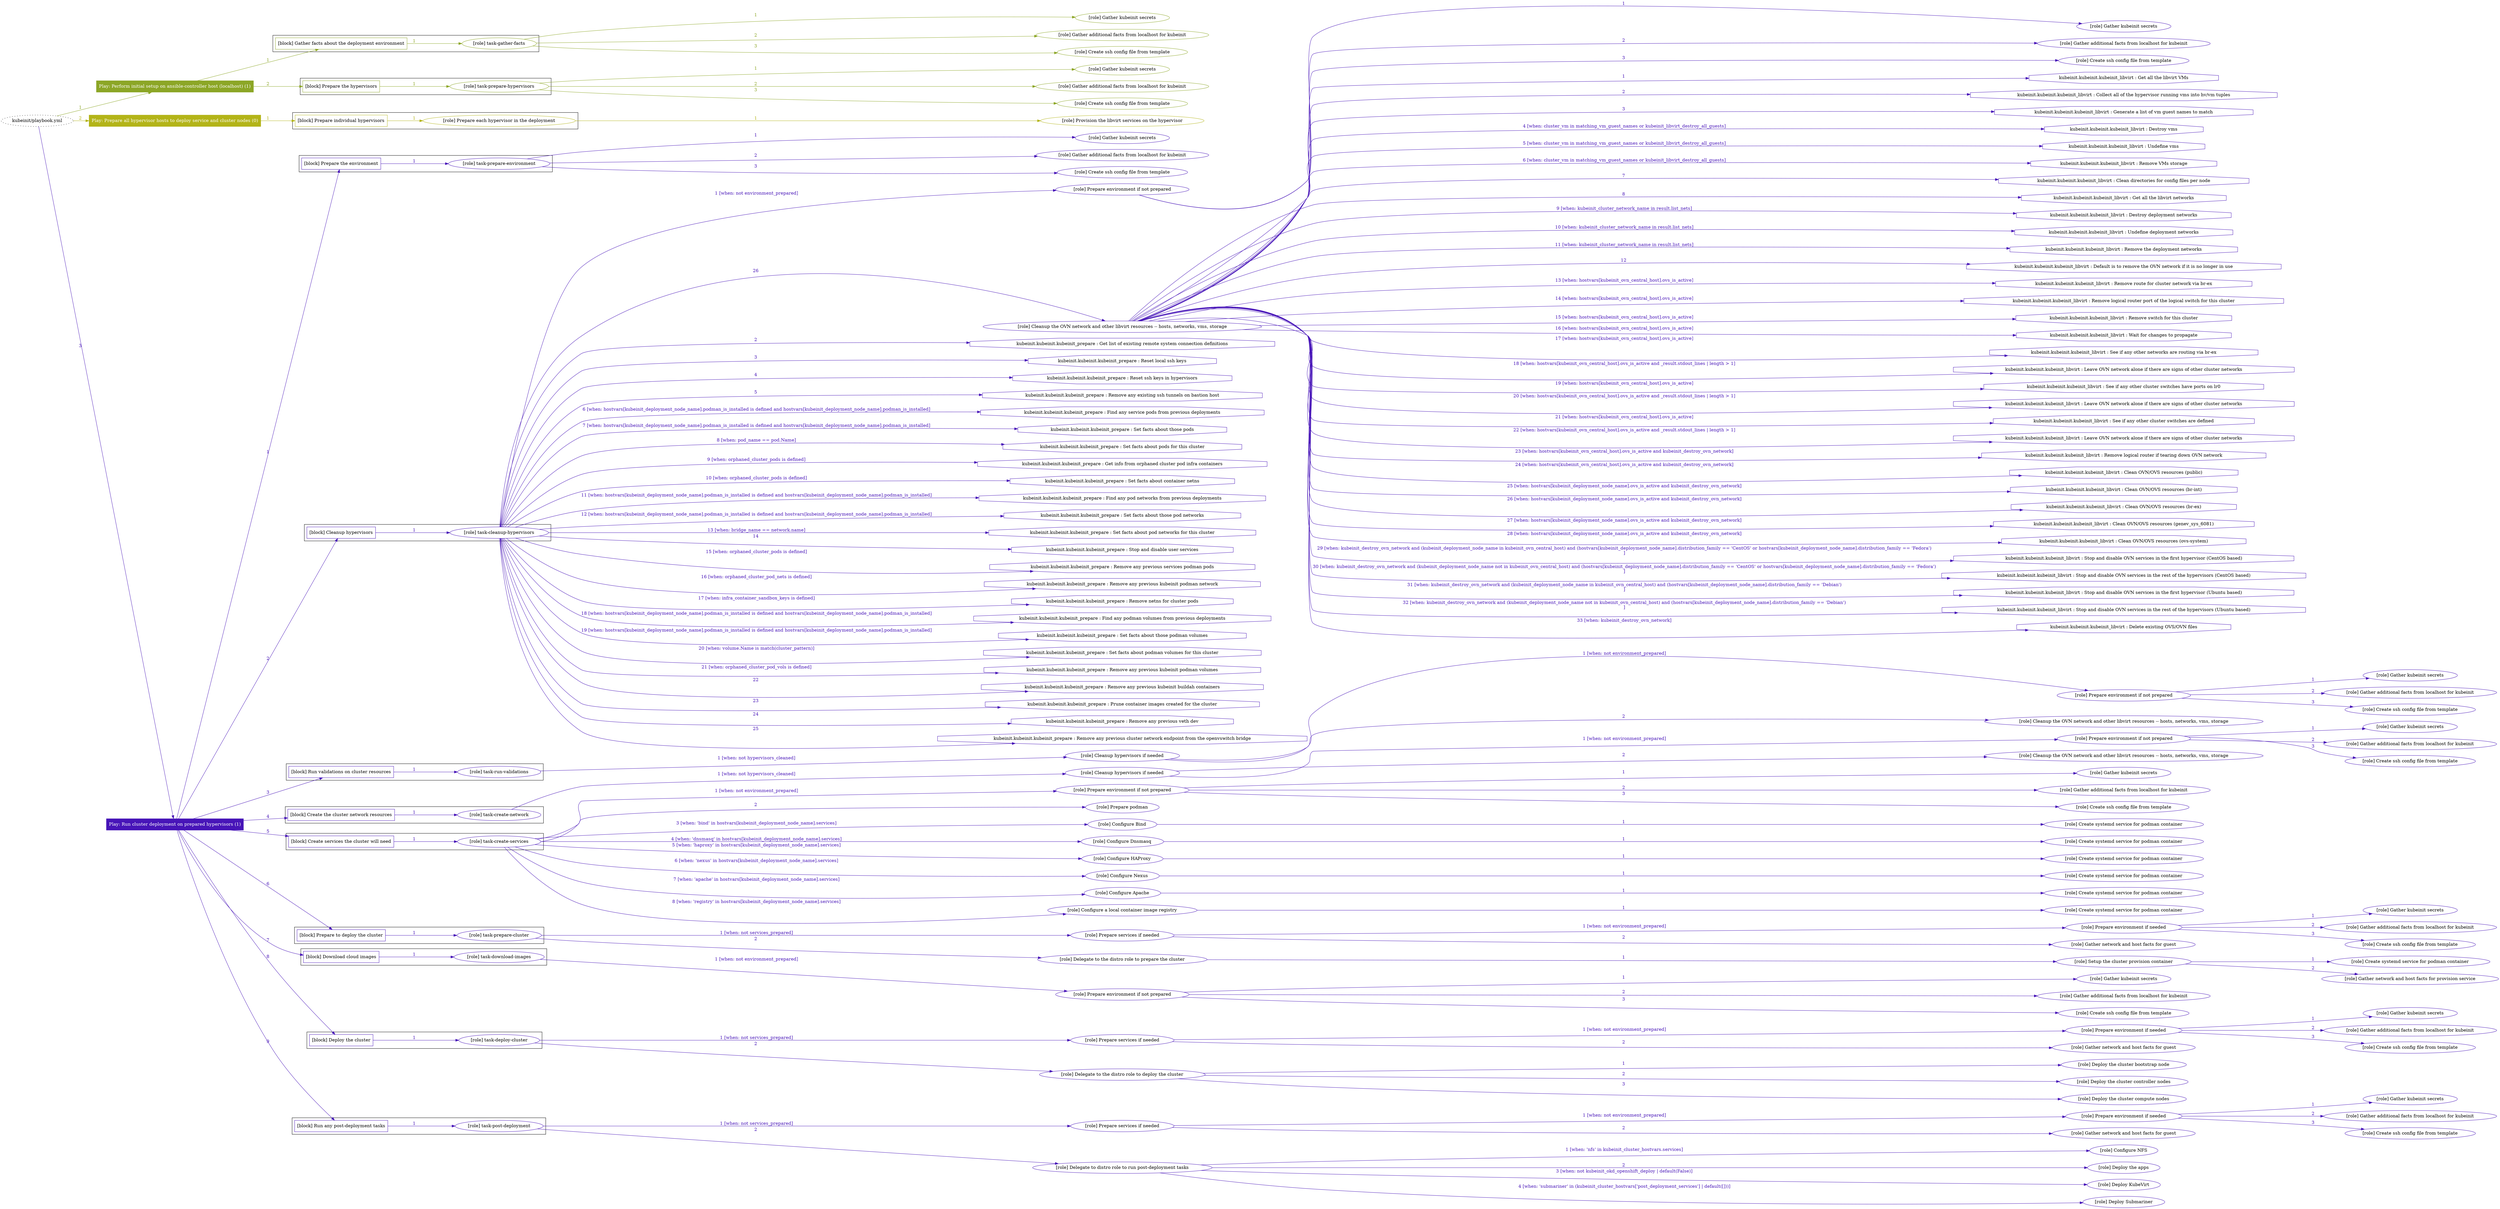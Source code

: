 digraph {
	graph [concentrate=true ordering=in rankdir=LR ratio=fill]
	edge [esep=5 sep=10]
	"kubeinit/playbook.yml" [URL="/home/runner/work/kubeinit/kubeinit/kubeinit/playbook.yml" id=playbook_5a05f931 style=dotted]
	play_42eb2131 [label="Play: Perform initial setup on ansible-controller host (localhost) (1)" URL="/home/runner/work/kubeinit/kubeinit/kubeinit/playbook.yml" color="#8ca626" fontcolor="#ffffff" id=play_42eb2131 shape=box style=filled tooltip=localhost]
	"kubeinit/playbook.yml" -> play_42eb2131 [label="1 " color="#8ca626" fontcolor="#8ca626" id=edge_df886a6a labeltooltip="1 " tooltip="1 "]
	subgraph "Gather kubeinit secrets" {
		role_6aaeb5c3 [label="[role] Gather kubeinit secrets" URL="/home/runner/.ansible/collections/ansible_collections/kubeinit/kubeinit/roles/kubeinit_prepare/tasks/gather_kubeinit_facts.yml" color="#8ca626" id=role_6aaeb5c3 tooltip="Gather kubeinit secrets"]
	}
	subgraph "Gather additional facts from localhost for kubeinit" {
		role_3108ad8d [label="[role] Gather additional facts from localhost for kubeinit" URL="/home/runner/.ansible/collections/ansible_collections/kubeinit/kubeinit/roles/kubeinit_prepare/tasks/gather_kubeinit_facts.yml" color="#8ca626" id=role_3108ad8d tooltip="Gather additional facts from localhost for kubeinit"]
	}
	subgraph "Create ssh config file from template" {
		role_c7461700 [label="[role] Create ssh config file from template" URL="/home/runner/.ansible/collections/ansible_collections/kubeinit/kubeinit/roles/kubeinit_prepare/tasks/gather_kubeinit_facts.yml" color="#8ca626" id=role_c7461700 tooltip="Create ssh config file from template"]
	}
	subgraph "task-gather-facts" {
		role_8e99fc70 [label="[role] task-gather-facts" URL="/home/runner/work/kubeinit/kubeinit/kubeinit/playbook.yml" color="#8ca626" id=role_8e99fc70 tooltip="task-gather-facts"]
		role_8e99fc70 -> role_6aaeb5c3 [label="1 " color="#8ca626" fontcolor="#8ca626" id=edge_962043e1 labeltooltip="1 " tooltip="1 "]
		role_8e99fc70 -> role_3108ad8d [label="2 " color="#8ca626" fontcolor="#8ca626" id=edge_238cb3f2 labeltooltip="2 " tooltip="2 "]
		role_8e99fc70 -> role_c7461700 [label="3 " color="#8ca626" fontcolor="#8ca626" id=edge_4a31296a labeltooltip="3 " tooltip="3 "]
	}
	subgraph "Gather kubeinit secrets" {
		role_7e95d3fb [label="[role] Gather kubeinit secrets" URL="/home/runner/.ansible/collections/ansible_collections/kubeinit/kubeinit/roles/kubeinit_prepare/tasks/gather_kubeinit_facts.yml" color="#8ca626" id=role_7e95d3fb tooltip="Gather kubeinit secrets"]
	}
	subgraph "Gather additional facts from localhost for kubeinit" {
		role_298108f7 [label="[role] Gather additional facts from localhost for kubeinit" URL="/home/runner/.ansible/collections/ansible_collections/kubeinit/kubeinit/roles/kubeinit_prepare/tasks/gather_kubeinit_facts.yml" color="#8ca626" id=role_298108f7 tooltip="Gather additional facts from localhost for kubeinit"]
	}
	subgraph "Create ssh config file from template" {
		role_efe7d0b2 [label="[role] Create ssh config file from template" URL="/home/runner/.ansible/collections/ansible_collections/kubeinit/kubeinit/roles/kubeinit_prepare/tasks/gather_kubeinit_facts.yml" color="#8ca626" id=role_efe7d0b2 tooltip="Create ssh config file from template"]
	}
	subgraph "task-prepare-hypervisors" {
		role_b14accf9 [label="[role] task-prepare-hypervisors" URL="/home/runner/work/kubeinit/kubeinit/kubeinit/playbook.yml" color="#8ca626" id=role_b14accf9 tooltip="task-prepare-hypervisors"]
		role_b14accf9 -> role_7e95d3fb [label="1 " color="#8ca626" fontcolor="#8ca626" id=edge_2009ce63 labeltooltip="1 " tooltip="1 "]
		role_b14accf9 -> role_298108f7 [label="2 " color="#8ca626" fontcolor="#8ca626" id=edge_c2f8920b labeltooltip="2 " tooltip="2 "]
		role_b14accf9 -> role_efe7d0b2 [label="3 " color="#8ca626" fontcolor="#8ca626" id=edge_7cd2848c labeltooltip="3 " tooltip="3 "]
	}
	subgraph "Play: Perform initial setup on ansible-controller host (localhost) (1)" {
		play_42eb2131 -> block_965adb8a [label=1 color="#8ca626" fontcolor="#8ca626" id=edge_cc23f387 labeltooltip=1 tooltip=1]
		subgraph cluster_block_965adb8a {
			block_965adb8a [label="[block] Gather facts about the deployment environment" URL="/home/runner/work/kubeinit/kubeinit/kubeinit/playbook.yml" color="#8ca626" id=block_965adb8a labeltooltip="Gather facts about the deployment environment" shape=box tooltip="Gather facts about the deployment environment"]
			block_965adb8a -> role_8e99fc70 [label="1 " color="#8ca626" fontcolor="#8ca626" id=edge_64e2dadc labeltooltip="1 " tooltip="1 "]
		}
		play_42eb2131 -> block_28c974c0 [label=2 color="#8ca626" fontcolor="#8ca626" id=edge_d7d06f73 labeltooltip=2 tooltip=2]
		subgraph cluster_block_28c974c0 {
			block_28c974c0 [label="[block] Prepare the hypervisors" URL="/home/runner/work/kubeinit/kubeinit/kubeinit/playbook.yml" color="#8ca626" id=block_28c974c0 labeltooltip="Prepare the hypervisors" shape=box tooltip="Prepare the hypervisors"]
			block_28c974c0 -> role_b14accf9 [label="1 " color="#8ca626" fontcolor="#8ca626" id=edge_15bb14a0 labeltooltip="1 " tooltip="1 "]
		}
	}
	play_49afd260 [label="Play: Prepare all hypervisor hosts to deploy service and cluster nodes (0)" URL="/home/runner/work/kubeinit/kubeinit/kubeinit/playbook.yml" color="#b3b418" fontcolor="#ffffff" id=play_49afd260 shape=box style=filled tooltip="Play: Prepare all hypervisor hosts to deploy service and cluster nodes (0)"]
	"kubeinit/playbook.yml" -> play_49afd260 [label="2 " color="#b3b418" fontcolor="#b3b418" id=edge_64211b1b labeltooltip="2 " tooltip="2 "]
	subgraph "Provision the libvirt services on the hypervisor" {
		role_50839526 [label="[role] Provision the libvirt services on the hypervisor" URL="/home/runner/.ansible/collections/ansible_collections/kubeinit/kubeinit/roles/kubeinit_prepare/tasks/prepare_hypervisor.yml" color="#b3b418" id=role_50839526 tooltip="Provision the libvirt services on the hypervisor"]
	}
	subgraph "Prepare each hypervisor in the deployment" {
		role_d42abaa8 [label="[role] Prepare each hypervisor in the deployment" URL="/home/runner/work/kubeinit/kubeinit/kubeinit/playbook.yml" color="#b3b418" id=role_d42abaa8 tooltip="Prepare each hypervisor in the deployment"]
		role_d42abaa8 -> role_50839526 [label="1 " color="#b3b418" fontcolor="#b3b418" id=edge_2cfff9c3 labeltooltip="1 " tooltip="1 "]
	}
	subgraph "Play: Prepare all hypervisor hosts to deploy service and cluster nodes (0)" {
		play_49afd260 -> block_7762d884 [label=1 color="#b3b418" fontcolor="#b3b418" id=edge_f5575514 labeltooltip=1 tooltip=1]
		subgraph cluster_block_7762d884 {
			block_7762d884 [label="[block] Prepare individual hypervisors" URL="/home/runner/work/kubeinit/kubeinit/kubeinit/playbook.yml" color="#b3b418" id=block_7762d884 labeltooltip="Prepare individual hypervisors" shape=box tooltip="Prepare individual hypervisors"]
			block_7762d884 -> role_d42abaa8 [label="1 " color="#b3b418" fontcolor="#b3b418" id=edge_17fec3ab labeltooltip="1 " tooltip="1 "]
		}
	}
	play_7123a8f6 [label="Play: Run cluster deployment on prepared hypervisors (1)" URL="/home/runner/work/kubeinit/kubeinit/kubeinit/playbook.yml" color="#4714b8" fontcolor="#ffffff" id=play_7123a8f6 shape=box style=filled tooltip=localhost]
	"kubeinit/playbook.yml" -> play_7123a8f6 [label="3 " color="#4714b8" fontcolor="#4714b8" id=edge_8794ec24 labeltooltip="3 " tooltip="3 "]
	subgraph "Gather kubeinit secrets" {
		role_15cb91ab [label="[role] Gather kubeinit secrets" URL="/home/runner/.ansible/collections/ansible_collections/kubeinit/kubeinit/roles/kubeinit_prepare/tasks/gather_kubeinit_facts.yml" color="#4714b8" id=role_15cb91ab tooltip="Gather kubeinit secrets"]
	}
	subgraph "Gather additional facts from localhost for kubeinit" {
		role_dd06de3f [label="[role] Gather additional facts from localhost for kubeinit" URL="/home/runner/.ansible/collections/ansible_collections/kubeinit/kubeinit/roles/kubeinit_prepare/tasks/gather_kubeinit_facts.yml" color="#4714b8" id=role_dd06de3f tooltip="Gather additional facts from localhost for kubeinit"]
	}
	subgraph "Create ssh config file from template" {
		role_66e10931 [label="[role] Create ssh config file from template" URL="/home/runner/.ansible/collections/ansible_collections/kubeinit/kubeinit/roles/kubeinit_prepare/tasks/gather_kubeinit_facts.yml" color="#4714b8" id=role_66e10931 tooltip="Create ssh config file from template"]
	}
	subgraph "task-prepare-environment" {
		role_acf836b9 [label="[role] task-prepare-environment" URL="/home/runner/work/kubeinit/kubeinit/kubeinit/playbook.yml" color="#4714b8" id=role_acf836b9 tooltip="task-prepare-environment"]
		role_acf836b9 -> role_15cb91ab [label="1 " color="#4714b8" fontcolor="#4714b8" id=edge_67616f02 labeltooltip="1 " tooltip="1 "]
		role_acf836b9 -> role_dd06de3f [label="2 " color="#4714b8" fontcolor="#4714b8" id=edge_2d312bd6 labeltooltip="2 " tooltip="2 "]
		role_acf836b9 -> role_66e10931 [label="3 " color="#4714b8" fontcolor="#4714b8" id=edge_db284ab0 labeltooltip="3 " tooltip="3 "]
	}
	subgraph "Gather kubeinit secrets" {
		role_9a092885 [label="[role] Gather kubeinit secrets" URL="/home/runner/.ansible/collections/ansible_collections/kubeinit/kubeinit/roles/kubeinit_prepare/tasks/gather_kubeinit_facts.yml" color="#4714b8" id=role_9a092885 tooltip="Gather kubeinit secrets"]
	}
	subgraph "Gather additional facts from localhost for kubeinit" {
		role_8e40281c [label="[role] Gather additional facts from localhost for kubeinit" URL="/home/runner/.ansible/collections/ansible_collections/kubeinit/kubeinit/roles/kubeinit_prepare/tasks/gather_kubeinit_facts.yml" color="#4714b8" id=role_8e40281c tooltip="Gather additional facts from localhost for kubeinit"]
	}
	subgraph "Create ssh config file from template" {
		role_f13db682 [label="[role] Create ssh config file from template" URL="/home/runner/.ansible/collections/ansible_collections/kubeinit/kubeinit/roles/kubeinit_prepare/tasks/gather_kubeinit_facts.yml" color="#4714b8" id=role_f13db682 tooltip="Create ssh config file from template"]
	}
	subgraph "Prepare environment if not prepared" {
		role_30e6e3d2 [label="[role] Prepare environment if not prepared" URL="/home/runner/.ansible/collections/ansible_collections/kubeinit/kubeinit/roles/kubeinit_prepare/tasks/cleanup_hypervisors.yml" color="#4714b8" id=role_30e6e3d2 tooltip="Prepare environment if not prepared"]
		role_30e6e3d2 -> role_9a092885 [label="1 " color="#4714b8" fontcolor="#4714b8" id=edge_d9a918b4 labeltooltip="1 " tooltip="1 "]
		role_30e6e3d2 -> role_8e40281c [label="2 " color="#4714b8" fontcolor="#4714b8" id=edge_e02853ee labeltooltip="2 " tooltip="2 "]
		role_30e6e3d2 -> role_f13db682 [label="3 " color="#4714b8" fontcolor="#4714b8" id=edge_62b8f18e labeltooltip="3 " tooltip="3 "]
	}
	subgraph "Cleanup the OVN network and other libvirt resources -- hosts, networks, vms, storage" {
		role_8f885811 [label="[role] Cleanup the OVN network and other libvirt resources -- hosts, networks, vms, storage" URL="/home/runner/.ansible/collections/ansible_collections/kubeinit/kubeinit/roles/kubeinit_prepare/tasks/cleanup_hypervisors.yml" color="#4714b8" id=role_8f885811 tooltip="Cleanup the OVN network and other libvirt resources -- hosts, networks, vms, storage"]
		task_fe52a363 [label="kubeinit.kubeinit.kubeinit_libvirt : Get all the libvirt VMs" URL="/home/runner/.ansible/collections/ansible_collections/kubeinit/kubeinit/roles/kubeinit_libvirt/tasks/cleanup_libvirt.yml" color="#4714b8" id=task_fe52a363 shape=octagon tooltip="kubeinit.kubeinit.kubeinit_libvirt : Get all the libvirt VMs"]
		role_8f885811 -> task_fe52a363 [label="1 " color="#4714b8" fontcolor="#4714b8" id=edge_d4ce0bf4 labeltooltip="1 " tooltip="1 "]
		task_f58e8858 [label="kubeinit.kubeinit.kubeinit_libvirt : Collect all of the hypervisor running vms into hv/vm tuples" URL="/home/runner/.ansible/collections/ansible_collections/kubeinit/kubeinit/roles/kubeinit_libvirt/tasks/cleanup_libvirt.yml" color="#4714b8" id=task_f58e8858 shape=octagon tooltip="kubeinit.kubeinit.kubeinit_libvirt : Collect all of the hypervisor running vms into hv/vm tuples"]
		role_8f885811 -> task_f58e8858 [label="2 " color="#4714b8" fontcolor="#4714b8" id=edge_a2c82812 labeltooltip="2 " tooltip="2 "]
		task_a650debd [label="kubeinit.kubeinit.kubeinit_libvirt : Generate a list of vm guest names to match" URL="/home/runner/.ansible/collections/ansible_collections/kubeinit/kubeinit/roles/kubeinit_libvirt/tasks/cleanup_libvirt.yml" color="#4714b8" id=task_a650debd shape=octagon tooltip="kubeinit.kubeinit.kubeinit_libvirt : Generate a list of vm guest names to match"]
		role_8f885811 -> task_a650debd [label="3 " color="#4714b8" fontcolor="#4714b8" id=edge_659c1a8b labeltooltip="3 " tooltip="3 "]
		task_7a29795b [label="kubeinit.kubeinit.kubeinit_libvirt : Destroy vms" URL="/home/runner/.ansible/collections/ansible_collections/kubeinit/kubeinit/roles/kubeinit_libvirt/tasks/cleanup_libvirt.yml" color="#4714b8" id=task_7a29795b shape=octagon tooltip="kubeinit.kubeinit.kubeinit_libvirt : Destroy vms"]
		role_8f885811 -> task_7a29795b [label="4 [when: cluster_vm in matching_vm_guest_names or kubeinit_libvirt_destroy_all_guests]" color="#4714b8" fontcolor="#4714b8" id=edge_48672df4 labeltooltip="4 [when: cluster_vm in matching_vm_guest_names or kubeinit_libvirt_destroy_all_guests]" tooltip="4 [when: cluster_vm in matching_vm_guest_names or kubeinit_libvirt_destroy_all_guests]"]
		task_8f930a8b [label="kubeinit.kubeinit.kubeinit_libvirt : Undefine vms" URL="/home/runner/.ansible/collections/ansible_collections/kubeinit/kubeinit/roles/kubeinit_libvirt/tasks/cleanup_libvirt.yml" color="#4714b8" id=task_8f930a8b shape=octagon tooltip="kubeinit.kubeinit.kubeinit_libvirt : Undefine vms"]
		role_8f885811 -> task_8f930a8b [label="5 [when: cluster_vm in matching_vm_guest_names or kubeinit_libvirt_destroy_all_guests]" color="#4714b8" fontcolor="#4714b8" id=edge_b1c9a7bb labeltooltip="5 [when: cluster_vm in matching_vm_guest_names or kubeinit_libvirt_destroy_all_guests]" tooltip="5 [when: cluster_vm in matching_vm_guest_names or kubeinit_libvirt_destroy_all_guests]"]
		task_3f3b1722 [label="kubeinit.kubeinit.kubeinit_libvirt : Remove VMs storage" URL="/home/runner/.ansible/collections/ansible_collections/kubeinit/kubeinit/roles/kubeinit_libvirt/tasks/cleanup_libvirt.yml" color="#4714b8" id=task_3f3b1722 shape=octagon tooltip="kubeinit.kubeinit.kubeinit_libvirt : Remove VMs storage"]
		role_8f885811 -> task_3f3b1722 [label="6 [when: cluster_vm in matching_vm_guest_names or kubeinit_libvirt_destroy_all_guests]" color="#4714b8" fontcolor="#4714b8" id=edge_673038e6 labeltooltip="6 [when: cluster_vm in matching_vm_guest_names or kubeinit_libvirt_destroy_all_guests]" tooltip="6 [when: cluster_vm in matching_vm_guest_names or kubeinit_libvirt_destroy_all_guests]"]
		task_63a88fb9 [label="kubeinit.kubeinit.kubeinit_libvirt : Clean directories for config files per node" URL="/home/runner/.ansible/collections/ansible_collections/kubeinit/kubeinit/roles/kubeinit_libvirt/tasks/cleanup_libvirt.yml" color="#4714b8" id=task_63a88fb9 shape=octagon tooltip="kubeinit.kubeinit.kubeinit_libvirt : Clean directories for config files per node"]
		role_8f885811 -> task_63a88fb9 [label="7 " color="#4714b8" fontcolor="#4714b8" id=edge_d95823ed labeltooltip="7 " tooltip="7 "]
		task_026eae3b [label="kubeinit.kubeinit.kubeinit_libvirt : Get all the libvirt networks" URL="/home/runner/.ansible/collections/ansible_collections/kubeinit/kubeinit/roles/kubeinit_libvirt/tasks/cleanup_libvirt.yml" color="#4714b8" id=task_026eae3b shape=octagon tooltip="kubeinit.kubeinit.kubeinit_libvirt : Get all the libvirt networks"]
		role_8f885811 -> task_026eae3b [label="8 " color="#4714b8" fontcolor="#4714b8" id=edge_bb28e94d labeltooltip="8 " tooltip="8 "]
		task_65324a7b [label="kubeinit.kubeinit.kubeinit_libvirt : Destroy deployment networks" URL="/home/runner/.ansible/collections/ansible_collections/kubeinit/kubeinit/roles/kubeinit_libvirt/tasks/cleanup_libvirt.yml" color="#4714b8" id=task_65324a7b shape=octagon tooltip="kubeinit.kubeinit.kubeinit_libvirt : Destroy deployment networks"]
		role_8f885811 -> task_65324a7b [label="9 [when: kubeinit_cluster_network_name in result.list_nets]" color="#4714b8" fontcolor="#4714b8" id=edge_74752b72 labeltooltip="9 [when: kubeinit_cluster_network_name in result.list_nets]" tooltip="9 [when: kubeinit_cluster_network_name in result.list_nets]"]
		task_116b4ebf [label="kubeinit.kubeinit.kubeinit_libvirt : Undefine deployment networks" URL="/home/runner/.ansible/collections/ansible_collections/kubeinit/kubeinit/roles/kubeinit_libvirt/tasks/cleanup_libvirt.yml" color="#4714b8" id=task_116b4ebf shape=octagon tooltip="kubeinit.kubeinit.kubeinit_libvirt : Undefine deployment networks"]
		role_8f885811 -> task_116b4ebf [label="10 [when: kubeinit_cluster_network_name in result.list_nets]" color="#4714b8" fontcolor="#4714b8" id=edge_cec8ebba labeltooltip="10 [when: kubeinit_cluster_network_name in result.list_nets]" tooltip="10 [when: kubeinit_cluster_network_name in result.list_nets]"]
		task_c708546c [label="kubeinit.kubeinit.kubeinit_libvirt : Remove the deployment networks" URL="/home/runner/.ansible/collections/ansible_collections/kubeinit/kubeinit/roles/kubeinit_libvirt/tasks/cleanup_libvirt.yml" color="#4714b8" id=task_c708546c shape=octagon tooltip="kubeinit.kubeinit.kubeinit_libvirt : Remove the deployment networks"]
		role_8f885811 -> task_c708546c [label="11 [when: kubeinit_cluster_network_name in result.list_nets]" color="#4714b8" fontcolor="#4714b8" id=edge_784fe1cb labeltooltip="11 [when: kubeinit_cluster_network_name in result.list_nets]" tooltip="11 [when: kubeinit_cluster_network_name in result.list_nets]"]
		task_12345c53 [label="kubeinit.kubeinit.kubeinit_libvirt : Default is to remove the OVN network if it is no longer in use" URL="/home/runner/.ansible/collections/ansible_collections/kubeinit/kubeinit/roles/kubeinit_libvirt/tasks/cleanup_libvirt.yml" color="#4714b8" id=task_12345c53 shape=octagon tooltip="kubeinit.kubeinit.kubeinit_libvirt : Default is to remove the OVN network if it is no longer in use"]
		role_8f885811 -> task_12345c53 [label="12 " color="#4714b8" fontcolor="#4714b8" id=edge_8ace9179 labeltooltip="12 " tooltip="12 "]
		task_581b717d [label="kubeinit.kubeinit.kubeinit_libvirt : Remove route for cluster network via br-ex" URL="/home/runner/.ansible/collections/ansible_collections/kubeinit/kubeinit/roles/kubeinit_libvirt/tasks/cleanup_libvirt.yml" color="#4714b8" id=task_581b717d shape=octagon tooltip="kubeinit.kubeinit.kubeinit_libvirt : Remove route for cluster network via br-ex"]
		role_8f885811 -> task_581b717d [label="13 [when: hostvars[kubeinit_ovn_central_host].ovs_is_active]" color="#4714b8" fontcolor="#4714b8" id=edge_9e402c6c labeltooltip="13 [when: hostvars[kubeinit_ovn_central_host].ovs_is_active]" tooltip="13 [when: hostvars[kubeinit_ovn_central_host].ovs_is_active]"]
		task_f99a9e75 [label="kubeinit.kubeinit.kubeinit_libvirt : Remove logical router port of the logical switch for this cluster" URL="/home/runner/.ansible/collections/ansible_collections/kubeinit/kubeinit/roles/kubeinit_libvirt/tasks/cleanup_libvirt.yml" color="#4714b8" id=task_f99a9e75 shape=octagon tooltip="kubeinit.kubeinit.kubeinit_libvirt : Remove logical router port of the logical switch for this cluster"]
		role_8f885811 -> task_f99a9e75 [label="14 [when: hostvars[kubeinit_ovn_central_host].ovs_is_active]" color="#4714b8" fontcolor="#4714b8" id=edge_75df6df5 labeltooltip="14 [when: hostvars[kubeinit_ovn_central_host].ovs_is_active]" tooltip="14 [when: hostvars[kubeinit_ovn_central_host].ovs_is_active]"]
		task_3e3b5c03 [label="kubeinit.kubeinit.kubeinit_libvirt : Remove switch for this cluster" URL="/home/runner/.ansible/collections/ansible_collections/kubeinit/kubeinit/roles/kubeinit_libvirt/tasks/cleanup_libvirt.yml" color="#4714b8" id=task_3e3b5c03 shape=octagon tooltip="kubeinit.kubeinit.kubeinit_libvirt : Remove switch for this cluster"]
		role_8f885811 -> task_3e3b5c03 [label="15 [when: hostvars[kubeinit_ovn_central_host].ovs_is_active]" color="#4714b8" fontcolor="#4714b8" id=edge_d02898d6 labeltooltip="15 [when: hostvars[kubeinit_ovn_central_host].ovs_is_active]" tooltip="15 [when: hostvars[kubeinit_ovn_central_host].ovs_is_active]"]
		task_b7b9e0d2 [label="kubeinit.kubeinit.kubeinit_libvirt : Wait for changes to propagate" URL="/home/runner/.ansible/collections/ansible_collections/kubeinit/kubeinit/roles/kubeinit_libvirt/tasks/cleanup_libvirt.yml" color="#4714b8" id=task_b7b9e0d2 shape=octagon tooltip="kubeinit.kubeinit.kubeinit_libvirt : Wait for changes to propagate"]
		role_8f885811 -> task_b7b9e0d2 [label="16 [when: hostvars[kubeinit_ovn_central_host].ovs_is_active]" color="#4714b8" fontcolor="#4714b8" id=edge_98e72d35 labeltooltip="16 [when: hostvars[kubeinit_ovn_central_host].ovs_is_active]" tooltip="16 [when: hostvars[kubeinit_ovn_central_host].ovs_is_active]"]
		task_653d078b [label="kubeinit.kubeinit.kubeinit_libvirt : See if any other networks are routing via br-ex" URL="/home/runner/.ansible/collections/ansible_collections/kubeinit/kubeinit/roles/kubeinit_libvirt/tasks/cleanup_libvirt.yml" color="#4714b8" id=task_653d078b shape=octagon tooltip="kubeinit.kubeinit.kubeinit_libvirt : See if any other networks are routing via br-ex"]
		role_8f885811 -> task_653d078b [label="17 [when: hostvars[kubeinit_ovn_central_host].ovs_is_active]" color="#4714b8" fontcolor="#4714b8" id=edge_371d303d labeltooltip="17 [when: hostvars[kubeinit_ovn_central_host].ovs_is_active]" tooltip="17 [when: hostvars[kubeinit_ovn_central_host].ovs_is_active]"]
		task_878d56b3 [label="kubeinit.kubeinit.kubeinit_libvirt : Leave OVN network alone if there are signs of other cluster networks" URL="/home/runner/.ansible/collections/ansible_collections/kubeinit/kubeinit/roles/kubeinit_libvirt/tasks/cleanup_libvirt.yml" color="#4714b8" id=task_878d56b3 shape=octagon tooltip="kubeinit.kubeinit.kubeinit_libvirt : Leave OVN network alone if there are signs of other cluster networks"]
		role_8f885811 -> task_878d56b3 [label="18 [when: hostvars[kubeinit_ovn_central_host].ovs_is_active and _result.stdout_lines | length > 1]" color="#4714b8" fontcolor="#4714b8" id=edge_6b34aa67 labeltooltip="18 [when: hostvars[kubeinit_ovn_central_host].ovs_is_active and _result.stdout_lines | length > 1]" tooltip="18 [when: hostvars[kubeinit_ovn_central_host].ovs_is_active and _result.stdout_lines | length > 1]"]
		task_c5ad24a2 [label="kubeinit.kubeinit.kubeinit_libvirt : See if any other cluster switches have ports on lr0" URL="/home/runner/.ansible/collections/ansible_collections/kubeinit/kubeinit/roles/kubeinit_libvirt/tasks/cleanup_libvirt.yml" color="#4714b8" id=task_c5ad24a2 shape=octagon tooltip="kubeinit.kubeinit.kubeinit_libvirt : See if any other cluster switches have ports on lr0"]
		role_8f885811 -> task_c5ad24a2 [label="19 [when: hostvars[kubeinit_ovn_central_host].ovs_is_active]" color="#4714b8" fontcolor="#4714b8" id=edge_9c3509ae labeltooltip="19 [when: hostvars[kubeinit_ovn_central_host].ovs_is_active]" tooltip="19 [when: hostvars[kubeinit_ovn_central_host].ovs_is_active]"]
		task_11061c7f [label="kubeinit.kubeinit.kubeinit_libvirt : Leave OVN network alone if there are signs of other cluster networks" URL="/home/runner/.ansible/collections/ansible_collections/kubeinit/kubeinit/roles/kubeinit_libvirt/tasks/cleanup_libvirt.yml" color="#4714b8" id=task_11061c7f shape=octagon tooltip="kubeinit.kubeinit.kubeinit_libvirt : Leave OVN network alone if there are signs of other cluster networks"]
		role_8f885811 -> task_11061c7f [label="20 [when: hostvars[kubeinit_ovn_central_host].ovs_is_active and _result.stdout_lines | length > 1]" color="#4714b8" fontcolor="#4714b8" id=edge_35c9ea9f labeltooltip="20 [when: hostvars[kubeinit_ovn_central_host].ovs_is_active and _result.stdout_lines | length > 1]" tooltip="20 [when: hostvars[kubeinit_ovn_central_host].ovs_is_active and _result.stdout_lines | length > 1]"]
		task_a9c8fc7a [label="kubeinit.kubeinit.kubeinit_libvirt : See if any other cluster switches are defined" URL="/home/runner/.ansible/collections/ansible_collections/kubeinit/kubeinit/roles/kubeinit_libvirt/tasks/cleanup_libvirt.yml" color="#4714b8" id=task_a9c8fc7a shape=octagon tooltip="kubeinit.kubeinit.kubeinit_libvirt : See if any other cluster switches are defined"]
		role_8f885811 -> task_a9c8fc7a [label="21 [when: hostvars[kubeinit_ovn_central_host].ovs_is_active]" color="#4714b8" fontcolor="#4714b8" id=edge_f3225452 labeltooltip="21 [when: hostvars[kubeinit_ovn_central_host].ovs_is_active]" tooltip="21 [when: hostvars[kubeinit_ovn_central_host].ovs_is_active]"]
		task_382d423c [label="kubeinit.kubeinit.kubeinit_libvirt : Leave OVN network alone if there are signs of other cluster networks" URL="/home/runner/.ansible/collections/ansible_collections/kubeinit/kubeinit/roles/kubeinit_libvirt/tasks/cleanup_libvirt.yml" color="#4714b8" id=task_382d423c shape=octagon tooltip="kubeinit.kubeinit.kubeinit_libvirt : Leave OVN network alone if there are signs of other cluster networks"]
		role_8f885811 -> task_382d423c [label="22 [when: hostvars[kubeinit_ovn_central_host].ovs_is_active and _result.stdout_lines | length > 1]" color="#4714b8" fontcolor="#4714b8" id=edge_bc2cfa05 labeltooltip="22 [when: hostvars[kubeinit_ovn_central_host].ovs_is_active and _result.stdout_lines | length > 1]" tooltip="22 [when: hostvars[kubeinit_ovn_central_host].ovs_is_active and _result.stdout_lines | length > 1]"]
		task_f3051265 [label="kubeinit.kubeinit.kubeinit_libvirt : Remove logical router if tearing down OVN network" URL="/home/runner/.ansible/collections/ansible_collections/kubeinit/kubeinit/roles/kubeinit_libvirt/tasks/cleanup_libvirt.yml" color="#4714b8" id=task_f3051265 shape=octagon tooltip="kubeinit.kubeinit.kubeinit_libvirt : Remove logical router if tearing down OVN network"]
		role_8f885811 -> task_f3051265 [label="23 [when: hostvars[kubeinit_ovn_central_host].ovs_is_active and kubeinit_destroy_ovn_network]" color="#4714b8" fontcolor="#4714b8" id=edge_ab53aa5c labeltooltip="23 [when: hostvars[kubeinit_ovn_central_host].ovs_is_active and kubeinit_destroy_ovn_network]" tooltip="23 [when: hostvars[kubeinit_ovn_central_host].ovs_is_active and kubeinit_destroy_ovn_network]"]
		task_9949d3f8 [label="kubeinit.kubeinit.kubeinit_libvirt : Clean OVN/OVS resources (public)" URL="/home/runner/.ansible/collections/ansible_collections/kubeinit/kubeinit/roles/kubeinit_libvirt/tasks/cleanup_libvirt.yml" color="#4714b8" id=task_9949d3f8 shape=octagon tooltip="kubeinit.kubeinit.kubeinit_libvirt : Clean OVN/OVS resources (public)"]
		role_8f885811 -> task_9949d3f8 [label="24 [when: hostvars[kubeinit_ovn_central_host].ovs_is_active and kubeinit_destroy_ovn_network]" color="#4714b8" fontcolor="#4714b8" id=edge_34e6b0b3 labeltooltip="24 [when: hostvars[kubeinit_ovn_central_host].ovs_is_active and kubeinit_destroy_ovn_network]" tooltip="24 [when: hostvars[kubeinit_ovn_central_host].ovs_is_active and kubeinit_destroy_ovn_network]"]
		task_9b6a5bb0 [label="kubeinit.kubeinit.kubeinit_libvirt : Clean OVN/OVS resources (br-int)" URL="/home/runner/.ansible/collections/ansible_collections/kubeinit/kubeinit/roles/kubeinit_libvirt/tasks/cleanup_libvirt.yml" color="#4714b8" id=task_9b6a5bb0 shape=octagon tooltip="kubeinit.kubeinit.kubeinit_libvirt : Clean OVN/OVS resources (br-int)"]
		role_8f885811 -> task_9b6a5bb0 [label="25 [when: hostvars[kubeinit_deployment_node_name].ovs_is_active and kubeinit_destroy_ovn_network]" color="#4714b8" fontcolor="#4714b8" id=edge_55a7bbbb labeltooltip="25 [when: hostvars[kubeinit_deployment_node_name].ovs_is_active and kubeinit_destroy_ovn_network]" tooltip="25 [when: hostvars[kubeinit_deployment_node_name].ovs_is_active and kubeinit_destroy_ovn_network]"]
		task_478c0817 [label="kubeinit.kubeinit.kubeinit_libvirt : Clean OVN/OVS resources (br-ex)" URL="/home/runner/.ansible/collections/ansible_collections/kubeinit/kubeinit/roles/kubeinit_libvirt/tasks/cleanup_libvirt.yml" color="#4714b8" id=task_478c0817 shape=octagon tooltip="kubeinit.kubeinit.kubeinit_libvirt : Clean OVN/OVS resources (br-ex)"]
		role_8f885811 -> task_478c0817 [label="26 [when: hostvars[kubeinit_deployment_node_name].ovs_is_active and kubeinit_destroy_ovn_network]" color="#4714b8" fontcolor="#4714b8" id=edge_65e0116b labeltooltip="26 [when: hostvars[kubeinit_deployment_node_name].ovs_is_active and kubeinit_destroy_ovn_network]" tooltip="26 [when: hostvars[kubeinit_deployment_node_name].ovs_is_active and kubeinit_destroy_ovn_network]"]
		task_f0328a3c [label="kubeinit.kubeinit.kubeinit_libvirt : Clean OVN/OVS resources (genev_sys_6081)" URL="/home/runner/.ansible/collections/ansible_collections/kubeinit/kubeinit/roles/kubeinit_libvirt/tasks/cleanup_libvirt.yml" color="#4714b8" id=task_f0328a3c shape=octagon tooltip="kubeinit.kubeinit.kubeinit_libvirt : Clean OVN/OVS resources (genev_sys_6081)"]
		role_8f885811 -> task_f0328a3c [label="27 [when: hostvars[kubeinit_deployment_node_name].ovs_is_active and kubeinit_destroy_ovn_network]" color="#4714b8" fontcolor="#4714b8" id=edge_6cb9ae61 labeltooltip="27 [when: hostvars[kubeinit_deployment_node_name].ovs_is_active and kubeinit_destroy_ovn_network]" tooltip="27 [when: hostvars[kubeinit_deployment_node_name].ovs_is_active and kubeinit_destroy_ovn_network]"]
		task_e828ca2b [label="kubeinit.kubeinit.kubeinit_libvirt : Clean OVN/OVS resources (ovs-system)" URL="/home/runner/.ansible/collections/ansible_collections/kubeinit/kubeinit/roles/kubeinit_libvirt/tasks/cleanup_libvirt.yml" color="#4714b8" id=task_e828ca2b shape=octagon tooltip="kubeinit.kubeinit.kubeinit_libvirt : Clean OVN/OVS resources (ovs-system)"]
		role_8f885811 -> task_e828ca2b [label="28 [when: hostvars[kubeinit_deployment_node_name].ovs_is_active and kubeinit_destroy_ovn_network]" color="#4714b8" fontcolor="#4714b8" id=edge_49567277 labeltooltip="28 [when: hostvars[kubeinit_deployment_node_name].ovs_is_active and kubeinit_destroy_ovn_network]" tooltip="28 [when: hostvars[kubeinit_deployment_node_name].ovs_is_active and kubeinit_destroy_ovn_network]"]
		task_9c6ea67b [label="kubeinit.kubeinit.kubeinit_libvirt : Stop and disable OVN services in the first hypervisor (CentOS based)" URL="/home/runner/.ansible/collections/ansible_collections/kubeinit/kubeinit/roles/kubeinit_libvirt/tasks/cleanup_libvirt.yml" color="#4714b8" id=task_9c6ea67b shape=octagon tooltip="kubeinit.kubeinit.kubeinit_libvirt : Stop and disable OVN services in the first hypervisor (CentOS based)"]
		role_8f885811 -> task_9c6ea67b [label="29 [when: kubeinit_destroy_ovn_network and (kubeinit_deployment_node_name in kubeinit_ovn_central_host) and (hostvars[kubeinit_deployment_node_name].distribution_family == 'CentOS' or hostvars[kubeinit_deployment_node_name].distribution_family == 'Fedora')
]" color="#4714b8" fontcolor="#4714b8" id=edge_e4a4dcdf labeltooltip="29 [when: kubeinit_destroy_ovn_network and (kubeinit_deployment_node_name in kubeinit_ovn_central_host) and (hostvars[kubeinit_deployment_node_name].distribution_family == 'CentOS' or hostvars[kubeinit_deployment_node_name].distribution_family == 'Fedora')
]" tooltip="29 [when: kubeinit_destroy_ovn_network and (kubeinit_deployment_node_name in kubeinit_ovn_central_host) and (hostvars[kubeinit_deployment_node_name].distribution_family == 'CentOS' or hostvars[kubeinit_deployment_node_name].distribution_family == 'Fedora')
]"]
		task_0c3d09fa [label="kubeinit.kubeinit.kubeinit_libvirt : Stop and disable OVN services in the rest of the hypervisors (CentOS based)" URL="/home/runner/.ansible/collections/ansible_collections/kubeinit/kubeinit/roles/kubeinit_libvirt/tasks/cleanup_libvirt.yml" color="#4714b8" id=task_0c3d09fa shape=octagon tooltip="kubeinit.kubeinit.kubeinit_libvirt : Stop and disable OVN services in the rest of the hypervisors (CentOS based)"]
		role_8f885811 -> task_0c3d09fa [label="30 [when: kubeinit_destroy_ovn_network and (kubeinit_deployment_node_name not in kubeinit_ovn_central_host) and (hostvars[kubeinit_deployment_node_name].distribution_family == 'CentOS' or hostvars[kubeinit_deployment_node_name].distribution_family == 'Fedora')
]" color="#4714b8" fontcolor="#4714b8" id=edge_eca37838 labeltooltip="30 [when: kubeinit_destroy_ovn_network and (kubeinit_deployment_node_name not in kubeinit_ovn_central_host) and (hostvars[kubeinit_deployment_node_name].distribution_family == 'CentOS' or hostvars[kubeinit_deployment_node_name].distribution_family == 'Fedora')
]" tooltip="30 [when: kubeinit_destroy_ovn_network and (kubeinit_deployment_node_name not in kubeinit_ovn_central_host) and (hostvars[kubeinit_deployment_node_name].distribution_family == 'CentOS' or hostvars[kubeinit_deployment_node_name].distribution_family == 'Fedora')
]"]
		task_9ae60623 [label="kubeinit.kubeinit.kubeinit_libvirt : Stop and disable OVN services in the first hypervisor (Ubuntu based)" URL="/home/runner/.ansible/collections/ansible_collections/kubeinit/kubeinit/roles/kubeinit_libvirt/tasks/cleanup_libvirt.yml" color="#4714b8" id=task_9ae60623 shape=octagon tooltip="kubeinit.kubeinit.kubeinit_libvirt : Stop and disable OVN services in the first hypervisor (Ubuntu based)"]
		role_8f885811 -> task_9ae60623 [label="31 [when: kubeinit_destroy_ovn_network and (kubeinit_deployment_node_name in kubeinit_ovn_central_host) and (hostvars[kubeinit_deployment_node_name].distribution_family == 'Debian')
]" color="#4714b8" fontcolor="#4714b8" id=edge_ab329c9f labeltooltip="31 [when: kubeinit_destroy_ovn_network and (kubeinit_deployment_node_name in kubeinit_ovn_central_host) and (hostvars[kubeinit_deployment_node_name].distribution_family == 'Debian')
]" tooltip="31 [when: kubeinit_destroy_ovn_network and (kubeinit_deployment_node_name in kubeinit_ovn_central_host) and (hostvars[kubeinit_deployment_node_name].distribution_family == 'Debian')
]"]
		task_9ec3a9d1 [label="kubeinit.kubeinit.kubeinit_libvirt : Stop and disable OVN services in the rest of the hypervisors (Ubuntu based)" URL="/home/runner/.ansible/collections/ansible_collections/kubeinit/kubeinit/roles/kubeinit_libvirt/tasks/cleanup_libvirt.yml" color="#4714b8" id=task_9ec3a9d1 shape=octagon tooltip="kubeinit.kubeinit.kubeinit_libvirt : Stop and disable OVN services in the rest of the hypervisors (Ubuntu based)"]
		role_8f885811 -> task_9ec3a9d1 [label="32 [when: kubeinit_destroy_ovn_network and (kubeinit_deployment_node_name not in kubeinit_ovn_central_host) and (hostvars[kubeinit_deployment_node_name].distribution_family == 'Debian')
]" color="#4714b8" fontcolor="#4714b8" id=edge_056944d5 labeltooltip="32 [when: kubeinit_destroy_ovn_network and (kubeinit_deployment_node_name not in kubeinit_ovn_central_host) and (hostvars[kubeinit_deployment_node_name].distribution_family == 'Debian')
]" tooltip="32 [when: kubeinit_destroy_ovn_network and (kubeinit_deployment_node_name not in kubeinit_ovn_central_host) and (hostvars[kubeinit_deployment_node_name].distribution_family == 'Debian')
]"]
		task_511e30ec [label="kubeinit.kubeinit.kubeinit_libvirt : Delete existing OVS/OVN files" URL="/home/runner/.ansible/collections/ansible_collections/kubeinit/kubeinit/roles/kubeinit_libvirt/tasks/cleanup_libvirt.yml" color="#4714b8" id=task_511e30ec shape=octagon tooltip="kubeinit.kubeinit.kubeinit_libvirt : Delete existing OVS/OVN files"]
		role_8f885811 -> task_511e30ec [label="33 [when: kubeinit_destroy_ovn_network]" color="#4714b8" fontcolor="#4714b8" id=edge_dc4517e0 labeltooltip="33 [when: kubeinit_destroy_ovn_network]" tooltip="33 [when: kubeinit_destroy_ovn_network]"]
	}
	subgraph "task-cleanup-hypervisors" {
		role_10edc6ca [label="[role] task-cleanup-hypervisors" URL="/home/runner/work/kubeinit/kubeinit/kubeinit/playbook.yml" color="#4714b8" id=role_10edc6ca tooltip="task-cleanup-hypervisors"]
		role_10edc6ca -> role_30e6e3d2 [label="1 [when: not environment_prepared]" color="#4714b8" fontcolor="#4714b8" id=edge_bc69316a labeltooltip="1 [when: not environment_prepared]" tooltip="1 [when: not environment_prepared]"]
		task_5ec9090d [label="kubeinit.kubeinit.kubeinit_prepare : Get list of existing remote system connection definitions" URL="/home/runner/.ansible/collections/ansible_collections/kubeinit/kubeinit/roles/kubeinit_prepare/tasks/cleanup_hypervisors.yml" color="#4714b8" id=task_5ec9090d shape=octagon tooltip="kubeinit.kubeinit.kubeinit_prepare : Get list of existing remote system connection definitions"]
		role_10edc6ca -> task_5ec9090d [label="2 " color="#4714b8" fontcolor="#4714b8" id=edge_938b617d labeltooltip="2 " tooltip="2 "]
		task_7cffca56 [label="kubeinit.kubeinit.kubeinit_prepare : Reset local ssh keys" URL="/home/runner/.ansible/collections/ansible_collections/kubeinit/kubeinit/roles/kubeinit_prepare/tasks/cleanup_hypervisors.yml" color="#4714b8" id=task_7cffca56 shape=octagon tooltip="kubeinit.kubeinit.kubeinit_prepare : Reset local ssh keys"]
		role_10edc6ca -> task_7cffca56 [label="3 " color="#4714b8" fontcolor="#4714b8" id=edge_17880b31 labeltooltip="3 " tooltip="3 "]
		task_36d95cbc [label="kubeinit.kubeinit.kubeinit_prepare : Reset ssh keys in hypervisors" URL="/home/runner/.ansible/collections/ansible_collections/kubeinit/kubeinit/roles/kubeinit_prepare/tasks/cleanup_hypervisors.yml" color="#4714b8" id=task_36d95cbc shape=octagon tooltip="kubeinit.kubeinit.kubeinit_prepare : Reset ssh keys in hypervisors"]
		role_10edc6ca -> task_36d95cbc [label="4 " color="#4714b8" fontcolor="#4714b8" id=edge_3ae0038e labeltooltip="4 " tooltip="4 "]
		task_9c3dc9c1 [label="kubeinit.kubeinit.kubeinit_prepare : Remove any existing ssh tunnels on bastion host" URL="/home/runner/.ansible/collections/ansible_collections/kubeinit/kubeinit/roles/kubeinit_prepare/tasks/cleanup_hypervisors.yml" color="#4714b8" id=task_9c3dc9c1 shape=octagon tooltip="kubeinit.kubeinit.kubeinit_prepare : Remove any existing ssh tunnels on bastion host"]
		role_10edc6ca -> task_9c3dc9c1 [label="5 " color="#4714b8" fontcolor="#4714b8" id=edge_9a38356e labeltooltip="5 " tooltip="5 "]
		task_85f8285e [label="kubeinit.kubeinit.kubeinit_prepare : Find any service pods from previous deployments" URL="/home/runner/.ansible/collections/ansible_collections/kubeinit/kubeinit/roles/kubeinit_prepare/tasks/cleanup_hypervisors.yml" color="#4714b8" id=task_85f8285e shape=octagon tooltip="kubeinit.kubeinit.kubeinit_prepare : Find any service pods from previous deployments"]
		role_10edc6ca -> task_85f8285e [label="6 [when: hostvars[kubeinit_deployment_node_name].podman_is_installed is defined and hostvars[kubeinit_deployment_node_name].podman_is_installed]" color="#4714b8" fontcolor="#4714b8" id=edge_65b2ded7 labeltooltip="6 [when: hostvars[kubeinit_deployment_node_name].podman_is_installed is defined and hostvars[kubeinit_deployment_node_name].podman_is_installed]" tooltip="6 [when: hostvars[kubeinit_deployment_node_name].podman_is_installed is defined and hostvars[kubeinit_deployment_node_name].podman_is_installed]"]
		task_22a4a5cc [label="kubeinit.kubeinit.kubeinit_prepare : Set facts about those pods" URL="/home/runner/.ansible/collections/ansible_collections/kubeinit/kubeinit/roles/kubeinit_prepare/tasks/cleanup_hypervisors.yml" color="#4714b8" id=task_22a4a5cc shape=octagon tooltip="kubeinit.kubeinit.kubeinit_prepare : Set facts about those pods"]
		role_10edc6ca -> task_22a4a5cc [label="7 [when: hostvars[kubeinit_deployment_node_name].podman_is_installed is defined and hostvars[kubeinit_deployment_node_name].podman_is_installed]" color="#4714b8" fontcolor="#4714b8" id=edge_23595d50 labeltooltip="7 [when: hostvars[kubeinit_deployment_node_name].podman_is_installed is defined and hostvars[kubeinit_deployment_node_name].podman_is_installed]" tooltip="7 [when: hostvars[kubeinit_deployment_node_name].podman_is_installed is defined and hostvars[kubeinit_deployment_node_name].podman_is_installed]"]
		task_619e9f83 [label="kubeinit.kubeinit.kubeinit_prepare : Set facts about pods for this cluster" URL="/home/runner/.ansible/collections/ansible_collections/kubeinit/kubeinit/roles/kubeinit_prepare/tasks/cleanup_hypervisors.yml" color="#4714b8" id=task_619e9f83 shape=octagon tooltip="kubeinit.kubeinit.kubeinit_prepare : Set facts about pods for this cluster"]
		role_10edc6ca -> task_619e9f83 [label="8 [when: pod_name == pod.Name]" color="#4714b8" fontcolor="#4714b8" id=edge_ac61ec9c labeltooltip="8 [when: pod_name == pod.Name]" tooltip="8 [when: pod_name == pod.Name]"]
		task_de39191c [label="kubeinit.kubeinit.kubeinit_prepare : Get info from orphaned cluster pod infra containers" URL="/home/runner/.ansible/collections/ansible_collections/kubeinit/kubeinit/roles/kubeinit_prepare/tasks/cleanup_hypervisors.yml" color="#4714b8" id=task_de39191c shape=octagon tooltip="kubeinit.kubeinit.kubeinit_prepare : Get info from orphaned cluster pod infra containers"]
		role_10edc6ca -> task_de39191c [label="9 [when: orphaned_cluster_pods is defined]" color="#4714b8" fontcolor="#4714b8" id=edge_15ccff46 labeltooltip="9 [when: orphaned_cluster_pods is defined]" tooltip="9 [when: orphaned_cluster_pods is defined]"]
		task_9add8ef7 [label="kubeinit.kubeinit.kubeinit_prepare : Set facts about container netns" URL="/home/runner/.ansible/collections/ansible_collections/kubeinit/kubeinit/roles/kubeinit_prepare/tasks/cleanup_hypervisors.yml" color="#4714b8" id=task_9add8ef7 shape=octagon tooltip="kubeinit.kubeinit.kubeinit_prepare : Set facts about container netns"]
		role_10edc6ca -> task_9add8ef7 [label="10 [when: orphaned_cluster_pods is defined]" color="#4714b8" fontcolor="#4714b8" id=edge_848d15df labeltooltip="10 [when: orphaned_cluster_pods is defined]" tooltip="10 [when: orphaned_cluster_pods is defined]"]
		task_4d213455 [label="kubeinit.kubeinit.kubeinit_prepare : Find any pod networks from previous deployments" URL="/home/runner/.ansible/collections/ansible_collections/kubeinit/kubeinit/roles/kubeinit_prepare/tasks/cleanup_hypervisors.yml" color="#4714b8" id=task_4d213455 shape=octagon tooltip="kubeinit.kubeinit.kubeinit_prepare : Find any pod networks from previous deployments"]
		role_10edc6ca -> task_4d213455 [label="11 [when: hostvars[kubeinit_deployment_node_name].podman_is_installed is defined and hostvars[kubeinit_deployment_node_name].podman_is_installed]" color="#4714b8" fontcolor="#4714b8" id=edge_460c3682 labeltooltip="11 [when: hostvars[kubeinit_deployment_node_name].podman_is_installed is defined and hostvars[kubeinit_deployment_node_name].podman_is_installed]" tooltip="11 [when: hostvars[kubeinit_deployment_node_name].podman_is_installed is defined and hostvars[kubeinit_deployment_node_name].podman_is_installed]"]
		task_2a0e8a9a [label="kubeinit.kubeinit.kubeinit_prepare : Set facts about those pod networks" URL="/home/runner/.ansible/collections/ansible_collections/kubeinit/kubeinit/roles/kubeinit_prepare/tasks/cleanup_hypervisors.yml" color="#4714b8" id=task_2a0e8a9a shape=octagon tooltip="kubeinit.kubeinit.kubeinit_prepare : Set facts about those pod networks"]
		role_10edc6ca -> task_2a0e8a9a [label="12 [when: hostvars[kubeinit_deployment_node_name].podman_is_installed is defined and hostvars[kubeinit_deployment_node_name].podman_is_installed]" color="#4714b8" fontcolor="#4714b8" id=edge_be4b7ea9 labeltooltip="12 [when: hostvars[kubeinit_deployment_node_name].podman_is_installed is defined and hostvars[kubeinit_deployment_node_name].podman_is_installed]" tooltip="12 [when: hostvars[kubeinit_deployment_node_name].podman_is_installed is defined and hostvars[kubeinit_deployment_node_name].podman_is_installed]"]
		task_2286437b [label="kubeinit.kubeinit.kubeinit_prepare : Set facts about pod networks for this cluster" URL="/home/runner/.ansible/collections/ansible_collections/kubeinit/kubeinit/roles/kubeinit_prepare/tasks/cleanup_hypervisors.yml" color="#4714b8" id=task_2286437b shape=octagon tooltip="kubeinit.kubeinit.kubeinit_prepare : Set facts about pod networks for this cluster"]
		role_10edc6ca -> task_2286437b [label="13 [when: bridge_name == network.name]" color="#4714b8" fontcolor="#4714b8" id=edge_d75de415 labeltooltip="13 [when: bridge_name == network.name]" tooltip="13 [when: bridge_name == network.name]"]
		task_5ab25e59 [label="kubeinit.kubeinit.kubeinit_prepare : Stop and disable user services" URL="/home/runner/.ansible/collections/ansible_collections/kubeinit/kubeinit/roles/kubeinit_prepare/tasks/cleanup_hypervisors.yml" color="#4714b8" id=task_5ab25e59 shape=octagon tooltip="kubeinit.kubeinit.kubeinit_prepare : Stop and disable user services"]
		role_10edc6ca -> task_5ab25e59 [label="14 " color="#4714b8" fontcolor="#4714b8" id=edge_51f491e3 labeltooltip="14 " tooltip="14 "]
		task_3acceb06 [label="kubeinit.kubeinit.kubeinit_prepare : Remove any previous services podman pods" URL="/home/runner/.ansible/collections/ansible_collections/kubeinit/kubeinit/roles/kubeinit_prepare/tasks/cleanup_hypervisors.yml" color="#4714b8" id=task_3acceb06 shape=octagon tooltip="kubeinit.kubeinit.kubeinit_prepare : Remove any previous services podman pods"]
		role_10edc6ca -> task_3acceb06 [label="15 [when: orphaned_cluster_pods is defined]" color="#4714b8" fontcolor="#4714b8" id=edge_a211248a labeltooltip="15 [when: orphaned_cluster_pods is defined]" tooltip="15 [when: orphaned_cluster_pods is defined]"]
		task_f3033836 [label="kubeinit.kubeinit.kubeinit_prepare : Remove any previous kubeinit podman network" URL="/home/runner/.ansible/collections/ansible_collections/kubeinit/kubeinit/roles/kubeinit_prepare/tasks/cleanup_hypervisors.yml" color="#4714b8" id=task_f3033836 shape=octagon tooltip="kubeinit.kubeinit.kubeinit_prepare : Remove any previous kubeinit podman network"]
		role_10edc6ca -> task_f3033836 [label="16 [when: orphaned_cluster_pod_nets is defined]" color="#4714b8" fontcolor="#4714b8" id=edge_62ae9cfb labeltooltip="16 [when: orphaned_cluster_pod_nets is defined]" tooltip="16 [when: orphaned_cluster_pod_nets is defined]"]
		task_73ac8521 [label="kubeinit.kubeinit.kubeinit_prepare : Remove netns for cluster pods" URL="/home/runner/.ansible/collections/ansible_collections/kubeinit/kubeinit/roles/kubeinit_prepare/tasks/cleanup_hypervisors.yml" color="#4714b8" id=task_73ac8521 shape=octagon tooltip="kubeinit.kubeinit.kubeinit_prepare : Remove netns for cluster pods"]
		role_10edc6ca -> task_73ac8521 [label="17 [when: infra_container_sandbox_keys is defined]" color="#4714b8" fontcolor="#4714b8" id=edge_077839b2 labeltooltip="17 [when: infra_container_sandbox_keys is defined]" tooltip="17 [when: infra_container_sandbox_keys is defined]"]
		task_3e28ccb2 [label="kubeinit.kubeinit.kubeinit_prepare : Find any podman volumes from previous deployments" URL="/home/runner/.ansible/collections/ansible_collections/kubeinit/kubeinit/roles/kubeinit_prepare/tasks/cleanup_hypervisors.yml" color="#4714b8" id=task_3e28ccb2 shape=octagon tooltip="kubeinit.kubeinit.kubeinit_prepare : Find any podman volumes from previous deployments"]
		role_10edc6ca -> task_3e28ccb2 [label="18 [when: hostvars[kubeinit_deployment_node_name].podman_is_installed is defined and hostvars[kubeinit_deployment_node_name].podman_is_installed]" color="#4714b8" fontcolor="#4714b8" id=edge_0110bb9d labeltooltip="18 [when: hostvars[kubeinit_deployment_node_name].podman_is_installed is defined and hostvars[kubeinit_deployment_node_name].podman_is_installed]" tooltip="18 [when: hostvars[kubeinit_deployment_node_name].podman_is_installed is defined and hostvars[kubeinit_deployment_node_name].podman_is_installed]"]
		task_bfbf7d1c [label="kubeinit.kubeinit.kubeinit_prepare : Set facts about those podman volumes" URL="/home/runner/.ansible/collections/ansible_collections/kubeinit/kubeinit/roles/kubeinit_prepare/tasks/cleanup_hypervisors.yml" color="#4714b8" id=task_bfbf7d1c shape=octagon tooltip="kubeinit.kubeinit.kubeinit_prepare : Set facts about those podman volumes"]
		role_10edc6ca -> task_bfbf7d1c [label="19 [when: hostvars[kubeinit_deployment_node_name].podman_is_installed is defined and hostvars[kubeinit_deployment_node_name].podman_is_installed]" color="#4714b8" fontcolor="#4714b8" id=edge_047050e4 labeltooltip="19 [when: hostvars[kubeinit_deployment_node_name].podman_is_installed is defined and hostvars[kubeinit_deployment_node_name].podman_is_installed]" tooltip="19 [when: hostvars[kubeinit_deployment_node_name].podman_is_installed is defined and hostvars[kubeinit_deployment_node_name].podman_is_installed]"]
		task_c1fc368e [label="kubeinit.kubeinit.kubeinit_prepare : Set facts about podman volumes for this cluster" URL="/home/runner/.ansible/collections/ansible_collections/kubeinit/kubeinit/roles/kubeinit_prepare/tasks/cleanup_hypervisors.yml" color="#4714b8" id=task_c1fc368e shape=octagon tooltip="kubeinit.kubeinit.kubeinit_prepare : Set facts about podman volumes for this cluster"]
		role_10edc6ca -> task_c1fc368e [label="20 [when: volume.Name is match(cluster_pattern)]" color="#4714b8" fontcolor="#4714b8" id=edge_7782b186 labeltooltip="20 [when: volume.Name is match(cluster_pattern)]" tooltip="20 [when: volume.Name is match(cluster_pattern)]"]
		task_2c3d47fb [label="kubeinit.kubeinit.kubeinit_prepare : Remove any previous kubeinit podman volumes" URL="/home/runner/.ansible/collections/ansible_collections/kubeinit/kubeinit/roles/kubeinit_prepare/tasks/cleanup_hypervisors.yml" color="#4714b8" id=task_2c3d47fb shape=octagon tooltip="kubeinit.kubeinit.kubeinit_prepare : Remove any previous kubeinit podman volumes"]
		role_10edc6ca -> task_2c3d47fb [label="21 [when: orphaned_cluster_pod_vols is defined]" color="#4714b8" fontcolor="#4714b8" id=edge_e33e0fb9 labeltooltip="21 [when: orphaned_cluster_pod_vols is defined]" tooltip="21 [when: orphaned_cluster_pod_vols is defined]"]
		task_2f30e79f [label="kubeinit.kubeinit.kubeinit_prepare : Remove any previous kubeinit buildah containers" URL="/home/runner/.ansible/collections/ansible_collections/kubeinit/kubeinit/roles/kubeinit_prepare/tasks/cleanup_hypervisors.yml" color="#4714b8" id=task_2f30e79f shape=octagon tooltip="kubeinit.kubeinit.kubeinit_prepare : Remove any previous kubeinit buildah containers"]
		role_10edc6ca -> task_2f30e79f [label="22 " color="#4714b8" fontcolor="#4714b8" id=edge_351bc709 labeltooltip="22 " tooltip="22 "]
		task_d0762857 [label="kubeinit.kubeinit.kubeinit_prepare : Prune container images created for the cluster" URL="/home/runner/.ansible/collections/ansible_collections/kubeinit/kubeinit/roles/kubeinit_prepare/tasks/cleanup_hypervisors.yml" color="#4714b8" id=task_d0762857 shape=octagon tooltip="kubeinit.kubeinit.kubeinit_prepare : Prune container images created for the cluster"]
		role_10edc6ca -> task_d0762857 [label="23 " color="#4714b8" fontcolor="#4714b8" id=edge_1868d257 labeltooltip="23 " tooltip="23 "]
		task_bc6175ac [label="kubeinit.kubeinit.kubeinit_prepare : Remove any previous veth dev" URL="/home/runner/.ansible/collections/ansible_collections/kubeinit/kubeinit/roles/kubeinit_prepare/tasks/cleanup_hypervisors.yml" color="#4714b8" id=task_bc6175ac shape=octagon tooltip="kubeinit.kubeinit.kubeinit_prepare : Remove any previous veth dev"]
		role_10edc6ca -> task_bc6175ac [label="24 " color="#4714b8" fontcolor="#4714b8" id=edge_310adb05 labeltooltip="24 " tooltip="24 "]
		task_6ae5ef33 [label="kubeinit.kubeinit.kubeinit_prepare : Remove any previous cluster network endpoint from the openvswitch bridge" URL="/home/runner/.ansible/collections/ansible_collections/kubeinit/kubeinit/roles/kubeinit_prepare/tasks/cleanup_hypervisors.yml" color="#4714b8" id=task_6ae5ef33 shape=octagon tooltip="kubeinit.kubeinit.kubeinit_prepare : Remove any previous cluster network endpoint from the openvswitch bridge"]
		role_10edc6ca -> task_6ae5ef33 [label="25 " color="#4714b8" fontcolor="#4714b8" id=edge_1a532602 labeltooltip="25 " tooltip="25 "]
		role_10edc6ca -> role_8f885811 [label="26 " color="#4714b8" fontcolor="#4714b8" id=edge_558ba6bb labeltooltip="26 " tooltip="26 "]
	}
	subgraph "Gather kubeinit secrets" {
		role_ca842659 [label="[role] Gather kubeinit secrets" URL="/home/runner/.ansible/collections/ansible_collections/kubeinit/kubeinit/roles/kubeinit_prepare/tasks/gather_kubeinit_facts.yml" color="#4714b8" id=role_ca842659 tooltip="Gather kubeinit secrets"]
	}
	subgraph "Gather additional facts from localhost for kubeinit" {
		role_f897a2aa [label="[role] Gather additional facts from localhost for kubeinit" URL="/home/runner/.ansible/collections/ansible_collections/kubeinit/kubeinit/roles/kubeinit_prepare/tasks/gather_kubeinit_facts.yml" color="#4714b8" id=role_f897a2aa tooltip="Gather additional facts from localhost for kubeinit"]
	}
	subgraph "Create ssh config file from template" {
		role_ad9b2d23 [label="[role] Create ssh config file from template" URL="/home/runner/.ansible/collections/ansible_collections/kubeinit/kubeinit/roles/kubeinit_prepare/tasks/gather_kubeinit_facts.yml" color="#4714b8" id=role_ad9b2d23 tooltip="Create ssh config file from template"]
	}
	subgraph "Prepare environment if not prepared" {
		role_780a7a29 [label="[role] Prepare environment if not prepared" URL="/home/runner/.ansible/collections/ansible_collections/kubeinit/kubeinit/roles/kubeinit_prepare/tasks/cleanup_hypervisors.yml" color="#4714b8" id=role_780a7a29 tooltip="Prepare environment if not prepared"]
		role_780a7a29 -> role_ca842659 [label="1 " color="#4714b8" fontcolor="#4714b8" id=edge_dcdccee2 labeltooltip="1 " tooltip="1 "]
		role_780a7a29 -> role_f897a2aa [label="2 " color="#4714b8" fontcolor="#4714b8" id=edge_781b7f06 labeltooltip="2 " tooltip="2 "]
		role_780a7a29 -> role_ad9b2d23 [label="3 " color="#4714b8" fontcolor="#4714b8" id=edge_f52cc2a0 labeltooltip="3 " tooltip="3 "]
	}
	subgraph "Cleanup the OVN network and other libvirt resources -- hosts, networks, vms, storage" {
		role_3bcfe81a [label="[role] Cleanup the OVN network and other libvirt resources -- hosts, networks, vms, storage" URL="/home/runner/.ansible/collections/ansible_collections/kubeinit/kubeinit/roles/kubeinit_prepare/tasks/cleanup_hypervisors.yml" color="#4714b8" id=role_3bcfe81a tooltip="Cleanup the OVN network and other libvirt resources -- hosts, networks, vms, storage"]
	}
	subgraph "Cleanup hypervisors if needed" {
		role_acacc0cb [label="[role] Cleanup hypervisors if needed" URL="/home/runner/.ansible/collections/ansible_collections/kubeinit/kubeinit/roles/kubeinit_validations/tasks/main.yml" color="#4714b8" id=role_acacc0cb tooltip="Cleanup hypervisors if needed"]
		role_acacc0cb -> role_780a7a29 [label="1 [when: not environment_prepared]" color="#4714b8" fontcolor="#4714b8" id=edge_2604d159 labeltooltip="1 [when: not environment_prepared]" tooltip="1 [when: not environment_prepared]"]
		role_acacc0cb -> role_3bcfe81a [label="2 " color="#4714b8" fontcolor="#4714b8" id=edge_6403461d labeltooltip="2 " tooltip="2 "]
	}
	subgraph "task-run-validations" {
		role_faf081a0 [label="[role] task-run-validations" URL="/home/runner/work/kubeinit/kubeinit/kubeinit/playbook.yml" color="#4714b8" id=role_faf081a0 tooltip="task-run-validations"]
		role_faf081a0 -> role_acacc0cb [label="1 [when: not hypervisors_cleaned]" color="#4714b8" fontcolor="#4714b8" id=edge_2f6bb10d labeltooltip="1 [when: not hypervisors_cleaned]" tooltip="1 [when: not hypervisors_cleaned]"]
	}
	subgraph "Gather kubeinit secrets" {
		role_86a2dcd7 [label="[role] Gather kubeinit secrets" URL="/home/runner/.ansible/collections/ansible_collections/kubeinit/kubeinit/roles/kubeinit_prepare/tasks/gather_kubeinit_facts.yml" color="#4714b8" id=role_86a2dcd7 tooltip="Gather kubeinit secrets"]
	}
	subgraph "Gather additional facts from localhost for kubeinit" {
		role_ad0ace16 [label="[role] Gather additional facts from localhost for kubeinit" URL="/home/runner/.ansible/collections/ansible_collections/kubeinit/kubeinit/roles/kubeinit_prepare/tasks/gather_kubeinit_facts.yml" color="#4714b8" id=role_ad0ace16 tooltip="Gather additional facts from localhost for kubeinit"]
	}
	subgraph "Create ssh config file from template" {
		role_2e5c85b3 [label="[role] Create ssh config file from template" URL="/home/runner/.ansible/collections/ansible_collections/kubeinit/kubeinit/roles/kubeinit_prepare/tasks/gather_kubeinit_facts.yml" color="#4714b8" id=role_2e5c85b3 tooltip="Create ssh config file from template"]
	}
	subgraph "Prepare environment if not prepared" {
		role_4d03ffbe [label="[role] Prepare environment if not prepared" URL="/home/runner/.ansible/collections/ansible_collections/kubeinit/kubeinit/roles/kubeinit_prepare/tasks/cleanup_hypervisors.yml" color="#4714b8" id=role_4d03ffbe tooltip="Prepare environment if not prepared"]
		role_4d03ffbe -> role_86a2dcd7 [label="1 " color="#4714b8" fontcolor="#4714b8" id=edge_51b749f0 labeltooltip="1 " tooltip="1 "]
		role_4d03ffbe -> role_ad0ace16 [label="2 " color="#4714b8" fontcolor="#4714b8" id=edge_b0904b1f labeltooltip="2 " tooltip="2 "]
		role_4d03ffbe -> role_2e5c85b3 [label="3 " color="#4714b8" fontcolor="#4714b8" id=edge_0f87e4d3 labeltooltip="3 " tooltip="3 "]
	}
	subgraph "Cleanup the OVN network and other libvirt resources -- hosts, networks, vms, storage" {
		role_79f9e07c [label="[role] Cleanup the OVN network and other libvirt resources -- hosts, networks, vms, storage" URL="/home/runner/.ansible/collections/ansible_collections/kubeinit/kubeinit/roles/kubeinit_prepare/tasks/cleanup_hypervisors.yml" color="#4714b8" id=role_79f9e07c tooltip="Cleanup the OVN network and other libvirt resources -- hosts, networks, vms, storage"]
	}
	subgraph "Cleanup hypervisors if needed" {
		role_b75cce6f [label="[role] Cleanup hypervisors if needed" URL="/home/runner/.ansible/collections/ansible_collections/kubeinit/kubeinit/roles/kubeinit_libvirt/tasks/create_network.yml" color="#4714b8" id=role_b75cce6f tooltip="Cleanup hypervisors if needed"]
		role_b75cce6f -> role_4d03ffbe [label="1 [when: not environment_prepared]" color="#4714b8" fontcolor="#4714b8" id=edge_9bf91c88 labeltooltip="1 [when: not environment_prepared]" tooltip="1 [when: not environment_prepared]"]
		role_b75cce6f -> role_79f9e07c [label="2 " color="#4714b8" fontcolor="#4714b8" id=edge_7392f934 labeltooltip="2 " tooltip="2 "]
	}
	subgraph "task-create-network" {
		role_78e99534 [label="[role] task-create-network" URL="/home/runner/work/kubeinit/kubeinit/kubeinit/playbook.yml" color="#4714b8" id=role_78e99534 tooltip="task-create-network"]
		role_78e99534 -> role_b75cce6f [label="1 [when: not hypervisors_cleaned]" color="#4714b8" fontcolor="#4714b8" id=edge_2aee64b8 labeltooltip="1 [when: not hypervisors_cleaned]" tooltip="1 [when: not hypervisors_cleaned]"]
	}
	subgraph "Gather kubeinit secrets" {
		role_3e7d06fa [label="[role] Gather kubeinit secrets" URL="/home/runner/.ansible/collections/ansible_collections/kubeinit/kubeinit/roles/kubeinit_prepare/tasks/gather_kubeinit_facts.yml" color="#4714b8" id=role_3e7d06fa tooltip="Gather kubeinit secrets"]
	}
	subgraph "Gather additional facts from localhost for kubeinit" {
		role_d748e44c [label="[role] Gather additional facts from localhost for kubeinit" URL="/home/runner/.ansible/collections/ansible_collections/kubeinit/kubeinit/roles/kubeinit_prepare/tasks/gather_kubeinit_facts.yml" color="#4714b8" id=role_d748e44c tooltip="Gather additional facts from localhost for kubeinit"]
	}
	subgraph "Create ssh config file from template" {
		role_0617c570 [label="[role] Create ssh config file from template" URL="/home/runner/.ansible/collections/ansible_collections/kubeinit/kubeinit/roles/kubeinit_prepare/tasks/gather_kubeinit_facts.yml" color="#4714b8" id=role_0617c570 tooltip="Create ssh config file from template"]
	}
	subgraph "Prepare environment if not prepared" {
		role_00721cb6 [label="[role] Prepare environment if not prepared" URL="/home/runner/.ansible/collections/ansible_collections/kubeinit/kubeinit/roles/kubeinit_services/tasks/main.yml" color="#4714b8" id=role_00721cb6 tooltip="Prepare environment if not prepared"]
		role_00721cb6 -> role_3e7d06fa [label="1 " color="#4714b8" fontcolor="#4714b8" id=edge_d8aec210 labeltooltip="1 " tooltip="1 "]
		role_00721cb6 -> role_d748e44c [label="2 " color="#4714b8" fontcolor="#4714b8" id=edge_cf1e5163 labeltooltip="2 " tooltip="2 "]
		role_00721cb6 -> role_0617c570 [label="3 " color="#4714b8" fontcolor="#4714b8" id=edge_7d619e26 labeltooltip="3 " tooltip="3 "]
	}
	subgraph "Prepare podman" {
		role_a65e5edd [label="[role] Prepare podman" URL="/home/runner/.ansible/collections/ansible_collections/kubeinit/kubeinit/roles/kubeinit_services/tasks/00_create_service_pod.yml" color="#4714b8" id=role_a65e5edd tooltip="Prepare podman"]
	}
	subgraph "Create systemd service for podman container" {
		role_1f40765a [label="[role] Create systemd service for podman container" URL="/home/runner/.ansible/collections/ansible_collections/kubeinit/kubeinit/roles/kubeinit_bind/tasks/main.yml" color="#4714b8" id=role_1f40765a tooltip="Create systemd service for podman container"]
	}
	subgraph "Configure Bind" {
		role_8d67e693 [label="[role] Configure Bind" URL="/home/runner/.ansible/collections/ansible_collections/kubeinit/kubeinit/roles/kubeinit_services/tasks/start_services_containers.yml" color="#4714b8" id=role_8d67e693 tooltip="Configure Bind"]
		role_8d67e693 -> role_1f40765a [label="1 " color="#4714b8" fontcolor="#4714b8" id=edge_78583c6a labeltooltip="1 " tooltip="1 "]
	}
	subgraph "Create systemd service for podman container" {
		role_5357dab8 [label="[role] Create systemd service for podman container" URL="/home/runner/.ansible/collections/ansible_collections/kubeinit/kubeinit/roles/kubeinit_dnsmasq/tasks/main.yml" color="#4714b8" id=role_5357dab8 tooltip="Create systemd service for podman container"]
	}
	subgraph "Configure Dnsmasq" {
		role_fd0d553a [label="[role] Configure Dnsmasq" URL="/home/runner/.ansible/collections/ansible_collections/kubeinit/kubeinit/roles/kubeinit_services/tasks/start_services_containers.yml" color="#4714b8" id=role_fd0d553a tooltip="Configure Dnsmasq"]
		role_fd0d553a -> role_5357dab8 [label="1 " color="#4714b8" fontcolor="#4714b8" id=edge_62e0082d labeltooltip="1 " tooltip="1 "]
	}
	subgraph "Create systemd service for podman container" {
		role_9a49e0eb [label="[role] Create systemd service for podman container" URL="/home/runner/.ansible/collections/ansible_collections/kubeinit/kubeinit/roles/kubeinit_haproxy/tasks/main.yml" color="#4714b8" id=role_9a49e0eb tooltip="Create systemd service for podman container"]
	}
	subgraph "Configure HAProxy" {
		role_cb89325c [label="[role] Configure HAProxy" URL="/home/runner/.ansible/collections/ansible_collections/kubeinit/kubeinit/roles/kubeinit_services/tasks/start_services_containers.yml" color="#4714b8" id=role_cb89325c tooltip="Configure HAProxy"]
		role_cb89325c -> role_9a49e0eb [label="1 " color="#4714b8" fontcolor="#4714b8" id=edge_62c0db4e labeltooltip="1 " tooltip="1 "]
	}
	subgraph "Create systemd service for podman container" {
		role_874461f4 [label="[role] Create systemd service for podman container" URL="/home/runner/.ansible/collections/ansible_collections/kubeinit/kubeinit/roles/kubeinit_nexus/tasks/main.yml" color="#4714b8" id=role_874461f4 tooltip="Create systemd service for podman container"]
	}
	subgraph "Configure Nexus" {
		role_68a0afae [label="[role] Configure Nexus" URL="/home/runner/.ansible/collections/ansible_collections/kubeinit/kubeinit/roles/kubeinit_services/tasks/start_services_containers.yml" color="#4714b8" id=role_68a0afae tooltip="Configure Nexus"]
		role_68a0afae -> role_874461f4 [label="1 " color="#4714b8" fontcolor="#4714b8" id=edge_2e660de9 labeltooltip="1 " tooltip="1 "]
	}
	subgraph "Create systemd service for podman container" {
		role_d067df86 [label="[role] Create systemd service for podman container" URL="/home/runner/.ansible/collections/ansible_collections/kubeinit/kubeinit/roles/kubeinit_apache/tasks/main.yml" color="#4714b8" id=role_d067df86 tooltip="Create systemd service for podman container"]
	}
	subgraph "Configure Apache" {
		role_8e664404 [label="[role] Configure Apache" URL="/home/runner/.ansible/collections/ansible_collections/kubeinit/kubeinit/roles/kubeinit_services/tasks/start_services_containers.yml" color="#4714b8" id=role_8e664404 tooltip="Configure Apache"]
		role_8e664404 -> role_d067df86 [label="1 " color="#4714b8" fontcolor="#4714b8" id=edge_f9f5e013 labeltooltip="1 " tooltip="1 "]
	}
	subgraph "Create systemd service for podman container" {
		role_84b01f6f [label="[role] Create systemd service for podman container" URL="/home/runner/.ansible/collections/ansible_collections/kubeinit/kubeinit/roles/kubeinit_registry/tasks/main.yml" color="#4714b8" id=role_84b01f6f tooltip="Create systemd service for podman container"]
	}
	subgraph "Configure a local container image registry" {
		role_41f20d5f [label="[role] Configure a local container image registry" URL="/home/runner/.ansible/collections/ansible_collections/kubeinit/kubeinit/roles/kubeinit_services/tasks/start_services_containers.yml" color="#4714b8" id=role_41f20d5f tooltip="Configure a local container image registry"]
		role_41f20d5f -> role_84b01f6f [label="1 " color="#4714b8" fontcolor="#4714b8" id=edge_a3176272 labeltooltip="1 " tooltip="1 "]
	}
	subgraph "task-create-services" {
		role_35b2809e [label="[role] task-create-services" URL="/home/runner/work/kubeinit/kubeinit/kubeinit/playbook.yml" color="#4714b8" id=role_35b2809e tooltip="task-create-services"]
		role_35b2809e -> role_00721cb6 [label="1 [when: not environment_prepared]" color="#4714b8" fontcolor="#4714b8" id=edge_90944cd9 labeltooltip="1 [when: not environment_prepared]" tooltip="1 [when: not environment_prepared]"]
		role_35b2809e -> role_a65e5edd [label="2 " color="#4714b8" fontcolor="#4714b8" id=edge_94011982 labeltooltip="2 " tooltip="2 "]
		role_35b2809e -> role_8d67e693 [label="3 [when: 'bind' in hostvars[kubeinit_deployment_node_name].services]" color="#4714b8" fontcolor="#4714b8" id=edge_0f36edf2 labeltooltip="3 [when: 'bind' in hostvars[kubeinit_deployment_node_name].services]" tooltip="3 [when: 'bind' in hostvars[kubeinit_deployment_node_name].services]"]
		role_35b2809e -> role_fd0d553a [label="4 [when: 'dnsmasq' in hostvars[kubeinit_deployment_node_name].services]" color="#4714b8" fontcolor="#4714b8" id=edge_b100c38f labeltooltip="4 [when: 'dnsmasq' in hostvars[kubeinit_deployment_node_name].services]" tooltip="4 [when: 'dnsmasq' in hostvars[kubeinit_deployment_node_name].services]"]
		role_35b2809e -> role_cb89325c [label="5 [when: 'haproxy' in hostvars[kubeinit_deployment_node_name].services]" color="#4714b8" fontcolor="#4714b8" id=edge_8519c4ae labeltooltip="5 [when: 'haproxy' in hostvars[kubeinit_deployment_node_name].services]" tooltip="5 [when: 'haproxy' in hostvars[kubeinit_deployment_node_name].services]"]
		role_35b2809e -> role_68a0afae [label="6 [when: 'nexus' in hostvars[kubeinit_deployment_node_name].services]" color="#4714b8" fontcolor="#4714b8" id=edge_6a4a6298 labeltooltip="6 [when: 'nexus' in hostvars[kubeinit_deployment_node_name].services]" tooltip="6 [when: 'nexus' in hostvars[kubeinit_deployment_node_name].services]"]
		role_35b2809e -> role_8e664404 [label="7 [when: 'apache' in hostvars[kubeinit_deployment_node_name].services]" color="#4714b8" fontcolor="#4714b8" id=edge_f7b57abf labeltooltip="7 [when: 'apache' in hostvars[kubeinit_deployment_node_name].services]" tooltip="7 [when: 'apache' in hostvars[kubeinit_deployment_node_name].services]"]
		role_35b2809e -> role_41f20d5f [label="8 [when: 'registry' in hostvars[kubeinit_deployment_node_name].services]" color="#4714b8" fontcolor="#4714b8" id=edge_83ac27c6 labeltooltip="8 [when: 'registry' in hostvars[kubeinit_deployment_node_name].services]" tooltip="8 [when: 'registry' in hostvars[kubeinit_deployment_node_name].services]"]
	}
	subgraph "Gather kubeinit secrets" {
		role_70d9299c [label="[role] Gather kubeinit secrets" URL="/home/runner/.ansible/collections/ansible_collections/kubeinit/kubeinit/roles/kubeinit_prepare/tasks/gather_kubeinit_facts.yml" color="#4714b8" id=role_70d9299c tooltip="Gather kubeinit secrets"]
	}
	subgraph "Gather additional facts from localhost for kubeinit" {
		role_1ef26feb [label="[role] Gather additional facts from localhost for kubeinit" URL="/home/runner/.ansible/collections/ansible_collections/kubeinit/kubeinit/roles/kubeinit_prepare/tasks/gather_kubeinit_facts.yml" color="#4714b8" id=role_1ef26feb tooltip="Gather additional facts from localhost for kubeinit"]
	}
	subgraph "Create ssh config file from template" {
		role_6b4073bb [label="[role] Create ssh config file from template" URL="/home/runner/.ansible/collections/ansible_collections/kubeinit/kubeinit/roles/kubeinit_prepare/tasks/gather_kubeinit_facts.yml" color="#4714b8" id=role_6b4073bb tooltip="Create ssh config file from template"]
	}
	subgraph "Prepare environment if needed" {
		role_8741bd7a [label="[role] Prepare environment if needed" URL="/home/runner/.ansible/collections/ansible_collections/kubeinit/kubeinit/roles/kubeinit_services/tasks/prepare_services.yml" color="#4714b8" id=role_8741bd7a tooltip="Prepare environment if needed"]
		role_8741bd7a -> role_70d9299c [label="1 " color="#4714b8" fontcolor="#4714b8" id=edge_19f1858c labeltooltip="1 " tooltip="1 "]
		role_8741bd7a -> role_1ef26feb [label="2 " color="#4714b8" fontcolor="#4714b8" id=edge_31d253ab labeltooltip="2 " tooltip="2 "]
		role_8741bd7a -> role_6b4073bb [label="3 " color="#4714b8" fontcolor="#4714b8" id=edge_4b1679be labeltooltip="3 " tooltip="3 "]
	}
	subgraph "Gather network and host facts for guest" {
		role_533ab3a9 [label="[role] Gather network and host facts for guest" URL="/home/runner/.ansible/collections/ansible_collections/kubeinit/kubeinit/roles/kubeinit_services/tasks/prepare_services.yml" color="#4714b8" id=role_533ab3a9 tooltip="Gather network and host facts for guest"]
	}
	subgraph "Prepare services if needed" {
		role_4f830be6 [label="[role] Prepare services if needed" URL="/home/runner/.ansible/collections/ansible_collections/kubeinit/kubeinit/roles/kubeinit_prepare/tasks/prepare_cluster.yml" color="#4714b8" id=role_4f830be6 tooltip="Prepare services if needed"]
		role_4f830be6 -> role_8741bd7a [label="1 [when: not environment_prepared]" color="#4714b8" fontcolor="#4714b8" id=edge_878bac63 labeltooltip="1 [when: not environment_prepared]" tooltip="1 [when: not environment_prepared]"]
		role_4f830be6 -> role_533ab3a9 [label="2 " color="#4714b8" fontcolor="#4714b8" id=edge_3b6e55a6 labeltooltip="2 " tooltip="2 "]
	}
	subgraph "Create systemd service for podman container" {
		role_c7a0335f [label="[role] Create systemd service for podman container" URL="/home/runner/.ansible/collections/ansible_collections/kubeinit/kubeinit/roles/kubeinit_services/tasks/create_provision_container.yml" color="#4714b8" id=role_c7a0335f tooltip="Create systemd service for podman container"]
	}
	subgraph "Gather network and host facts for provision service" {
		role_b96e56a4 [label="[role] Gather network and host facts for provision service" URL="/home/runner/.ansible/collections/ansible_collections/kubeinit/kubeinit/roles/kubeinit_services/tasks/create_provision_container.yml" color="#4714b8" id=role_b96e56a4 tooltip="Gather network and host facts for provision service"]
	}
	subgraph "Setup the cluster provision container" {
		role_f0593a9b [label="[role] Setup the cluster provision container" URL="/home/runner/.ansible/collections/ansible_collections/kubeinit/kubeinit/roles/kubeinit_okd/tasks/prepare_cluster.yml" color="#4714b8" id=role_f0593a9b tooltip="Setup the cluster provision container"]
		role_f0593a9b -> role_c7a0335f [label="1 " color="#4714b8" fontcolor="#4714b8" id=edge_ab887e2d labeltooltip="1 " tooltip="1 "]
		role_f0593a9b -> role_b96e56a4 [label="2 " color="#4714b8" fontcolor="#4714b8" id=edge_1809b443 labeltooltip="2 " tooltip="2 "]
	}
	subgraph "Delegate to the distro role to prepare the cluster" {
		role_c7b44ba8 [label="[role] Delegate to the distro role to prepare the cluster" URL="/home/runner/.ansible/collections/ansible_collections/kubeinit/kubeinit/roles/kubeinit_prepare/tasks/prepare_cluster.yml" color="#4714b8" id=role_c7b44ba8 tooltip="Delegate to the distro role to prepare the cluster"]
		role_c7b44ba8 -> role_f0593a9b [label="1 " color="#4714b8" fontcolor="#4714b8" id=edge_fd945347 labeltooltip="1 " tooltip="1 "]
	}
	subgraph "task-prepare-cluster" {
		role_602f0ce1 [label="[role] task-prepare-cluster" URL="/home/runner/work/kubeinit/kubeinit/kubeinit/playbook.yml" color="#4714b8" id=role_602f0ce1 tooltip="task-prepare-cluster"]
		role_602f0ce1 -> role_4f830be6 [label="1 [when: not services_prepared]" color="#4714b8" fontcolor="#4714b8" id=edge_9ec15844 labeltooltip="1 [when: not services_prepared]" tooltip="1 [when: not services_prepared]"]
		role_602f0ce1 -> role_c7b44ba8 [label="2 " color="#4714b8" fontcolor="#4714b8" id=edge_fa49f66b labeltooltip="2 " tooltip="2 "]
	}
	subgraph "Gather kubeinit secrets" {
		role_042c6fac [label="[role] Gather kubeinit secrets" URL="/home/runner/.ansible/collections/ansible_collections/kubeinit/kubeinit/roles/kubeinit_prepare/tasks/gather_kubeinit_facts.yml" color="#4714b8" id=role_042c6fac tooltip="Gather kubeinit secrets"]
	}
	subgraph "Gather additional facts from localhost for kubeinit" {
		role_98c7cb98 [label="[role] Gather additional facts from localhost for kubeinit" URL="/home/runner/.ansible/collections/ansible_collections/kubeinit/kubeinit/roles/kubeinit_prepare/tasks/gather_kubeinit_facts.yml" color="#4714b8" id=role_98c7cb98 tooltip="Gather additional facts from localhost for kubeinit"]
	}
	subgraph "Create ssh config file from template" {
		role_f7d9cba8 [label="[role] Create ssh config file from template" URL="/home/runner/.ansible/collections/ansible_collections/kubeinit/kubeinit/roles/kubeinit_prepare/tasks/gather_kubeinit_facts.yml" color="#4714b8" id=role_f7d9cba8 tooltip="Create ssh config file from template"]
	}
	subgraph "Prepare environment if not prepared" {
		role_76c33edf [label="[role] Prepare environment if not prepared" URL="/home/runner/.ansible/collections/ansible_collections/kubeinit/kubeinit/roles/kubeinit_libvirt/tasks/download_cloud_images.yml" color="#4714b8" id=role_76c33edf tooltip="Prepare environment if not prepared"]
		role_76c33edf -> role_042c6fac [label="1 " color="#4714b8" fontcolor="#4714b8" id=edge_663559a1 labeltooltip="1 " tooltip="1 "]
		role_76c33edf -> role_98c7cb98 [label="2 " color="#4714b8" fontcolor="#4714b8" id=edge_589f9077 labeltooltip="2 " tooltip="2 "]
		role_76c33edf -> role_f7d9cba8 [label="3 " color="#4714b8" fontcolor="#4714b8" id=edge_7d5d2ff0 labeltooltip="3 " tooltip="3 "]
	}
	subgraph "task-download-images" {
		role_392856db [label="[role] task-download-images" URL="/home/runner/work/kubeinit/kubeinit/kubeinit/playbook.yml" color="#4714b8" id=role_392856db tooltip="task-download-images"]
		role_392856db -> role_76c33edf [label="1 [when: not environment_prepared]" color="#4714b8" fontcolor="#4714b8" id=edge_2b571b76 labeltooltip="1 [when: not environment_prepared]" tooltip="1 [when: not environment_prepared]"]
	}
	subgraph "Gather kubeinit secrets" {
		role_c1b7b359 [label="[role] Gather kubeinit secrets" URL="/home/runner/.ansible/collections/ansible_collections/kubeinit/kubeinit/roles/kubeinit_prepare/tasks/gather_kubeinit_facts.yml" color="#4714b8" id=role_c1b7b359 tooltip="Gather kubeinit secrets"]
	}
	subgraph "Gather additional facts from localhost for kubeinit" {
		role_dfd3d100 [label="[role] Gather additional facts from localhost for kubeinit" URL="/home/runner/.ansible/collections/ansible_collections/kubeinit/kubeinit/roles/kubeinit_prepare/tasks/gather_kubeinit_facts.yml" color="#4714b8" id=role_dfd3d100 tooltip="Gather additional facts from localhost for kubeinit"]
	}
	subgraph "Create ssh config file from template" {
		role_eb23bce4 [label="[role] Create ssh config file from template" URL="/home/runner/.ansible/collections/ansible_collections/kubeinit/kubeinit/roles/kubeinit_prepare/tasks/gather_kubeinit_facts.yml" color="#4714b8" id=role_eb23bce4 tooltip="Create ssh config file from template"]
	}
	subgraph "Prepare environment if needed" {
		role_b272826b [label="[role] Prepare environment if needed" URL="/home/runner/.ansible/collections/ansible_collections/kubeinit/kubeinit/roles/kubeinit_services/tasks/prepare_services.yml" color="#4714b8" id=role_b272826b tooltip="Prepare environment if needed"]
		role_b272826b -> role_c1b7b359 [label="1 " color="#4714b8" fontcolor="#4714b8" id=edge_0dfaad68 labeltooltip="1 " tooltip="1 "]
		role_b272826b -> role_dfd3d100 [label="2 " color="#4714b8" fontcolor="#4714b8" id=edge_75dd7676 labeltooltip="2 " tooltip="2 "]
		role_b272826b -> role_eb23bce4 [label="3 " color="#4714b8" fontcolor="#4714b8" id=edge_1ba54b2b labeltooltip="3 " tooltip="3 "]
	}
	subgraph "Gather network and host facts for guest" {
		role_07b2c0aa [label="[role] Gather network and host facts for guest" URL="/home/runner/.ansible/collections/ansible_collections/kubeinit/kubeinit/roles/kubeinit_services/tasks/prepare_services.yml" color="#4714b8" id=role_07b2c0aa tooltip="Gather network and host facts for guest"]
	}
	subgraph "Prepare services if needed" {
		role_97d58c2f [label="[role] Prepare services if needed" URL="/home/runner/.ansible/collections/ansible_collections/kubeinit/kubeinit/roles/kubeinit_prepare/tasks/deploy_cluster.yml" color="#4714b8" id=role_97d58c2f tooltip="Prepare services if needed"]
		role_97d58c2f -> role_b272826b [label="1 [when: not environment_prepared]" color="#4714b8" fontcolor="#4714b8" id=edge_8fcb5ccc labeltooltip="1 [when: not environment_prepared]" tooltip="1 [when: not environment_prepared]"]
		role_97d58c2f -> role_07b2c0aa [label="2 " color="#4714b8" fontcolor="#4714b8" id=edge_47240d75 labeltooltip="2 " tooltip="2 "]
	}
	subgraph "Deploy the cluster bootstrap node" {
		role_bf305aee [label="[role] Deploy the cluster bootstrap node" URL="/home/runner/.ansible/collections/ansible_collections/kubeinit/kubeinit/roles/kubeinit_okd/tasks/main.yml" color="#4714b8" id=role_bf305aee tooltip="Deploy the cluster bootstrap node"]
	}
	subgraph "Deploy the cluster controller nodes" {
		role_c3e8506b [label="[role] Deploy the cluster controller nodes" URL="/home/runner/.ansible/collections/ansible_collections/kubeinit/kubeinit/roles/kubeinit_okd/tasks/main.yml" color="#4714b8" id=role_c3e8506b tooltip="Deploy the cluster controller nodes"]
	}
	subgraph "Deploy the cluster compute nodes" {
		role_2ed3943d [label="[role] Deploy the cluster compute nodes" URL="/home/runner/.ansible/collections/ansible_collections/kubeinit/kubeinit/roles/kubeinit_okd/tasks/main.yml" color="#4714b8" id=role_2ed3943d tooltip="Deploy the cluster compute nodes"]
	}
	subgraph "Delegate to the distro role to deploy the cluster" {
		role_f74fca4c [label="[role] Delegate to the distro role to deploy the cluster" URL="/home/runner/.ansible/collections/ansible_collections/kubeinit/kubeinit/roles/kubeinit_prepare/tasks/deploy_cluster.yml" color="#4714b8" id=role_f74fca4c tooltip="Delegate to the distro role to deploy the cluster"]
		role_f74fca4c -> role_bf305aee [label="1 " color="#4714b8" fontcolor="#4714b8" id=edge_d918838a labeltooltip="1 " tooltip="1 "]
		role_f74fca4c -> role_c3e8506b [label="2 " color="#4714b8" fontcolor="#4714b8" id=edge_0f5e41a1 labeltooltip="2 " tooltip="2 "]
		role_f74fca4c -> role_2ed3943d [label="3 " color="#4714b8" fontcolor="#4714b8" id=edge_fa9a9fb9 labeltooltip="3 " tooltip="3 "]
	}
	subgraph "task-deploy-cluster" {
		role_a7b61cf5 [label="[role] task-deploy-cluster" URL="/home/runner/work/kubeinit/kubeinit/kubeinit/playbook.yml" color="#4714b8" id=role_a7b61cf5 tooltip="task-deploy-cluster"]
		role_a7b61cf5 -> role_97d58c2f [label="1 [when: not services_prepared]" color="#4714b8" fontcolor="#4714b8" id=edge_99d3eb99 labeltooltip="1 [when: not services_prepared]" tooltip="1 [when: not services_prepared]"]
		role_a7b61cf5 -> role_f74fca4c [label="2 " color="#4714b8" fontcolor="#4714b8" id=edge_5f9b36ae labeltooltip="2 " tooltip="2 "]
	}
	subgraph "Gather kubeinit secrets" {
		role_2d77fef5 [label="[role] Gather kubeinit secrets" URL="/home/runner/.ansible/collections/ansible_collections/kubeinit/kubeinit/roles/kubeinit_prepare/tasks/gather_kubeinit_facts.yml" color="#4714b8" id=role_2d77fef5 tooltip="Gather kubeinit secrets"]
	}
	subgraph "Gather additional facts from localhost for kubeinit" {
		role_84d8d453 [label="[role] Gather additional facts from localhost for kubeinit" URL="/home/runner/.ansible/collections/ansible_collections/kubeinit/kubeinit/roles/kubeinit_prepare/tasks/gather_kubeinit_facts.yml" color="#4714b8" id=role_84d8d453 tooltip="Gather additional facts from localhost for kubeinit"]
	}
	subgraph "Create ssh config file from template" {
		role_153716ce [label="[role] Create ssh config file from template" URL="/home/runner/.ansible/collections/ansible_collections/kubeinit/kubeinit/roles/kubeinit_prepare/tasks/gather_kubeinit_facts.yml" color="#4714b8" id=role_153716ce tooltip="Create ssh config file from template"]
	}
	subgraph "Prepare environment if needed" {
		role_ebb80028 [label="[role] Prepare environment if needed" URL="/home/runner/.ansible/collections/ansible_collections/kubeinit/kubeinit/roles/kubeinit_services/tasks/prepare_services.yml" color="#4714b8" id=role_ebb80028 tooltip="Prepare environment if needed"]
		role_ebb80028 -> role_2d77fef5 [label="1 " color="#4714b8" fontcolor="#4714b8" id=edge_b40ee7c0 labeltooltip="1 " tooltip="1 "]
		role_ebb80028 -> role_84d8d453 [label="2 " color="#4714b8" fontcolor="#4714b8" id=edge_73e4a5fd labeltooltip="2 " tooltip="2 "]
		role_ebb80028 -> role_153716ce [label="3 " color="#4714b8" fontcolor="#4714b8" id=edge_a9f0a476 labeltooltip="3 " tooltip="3 "]
	}
	subgraph "Gather network and host facts for guest" {
		role_11b61dee [label="[role] Gather network and host facts for guest" URL="/home/runner/.ansible/collections/ansible_collections/kubeinit/kubeinit/roles/kubeinit_services/tasks/prepare_services.yml" color="#4714b8" id=role_11b61dee tooltip="Gather network and host facts for guest"]
	}
	subgraph "Prepare services if needed" {
		role_91aa1fce [label="[role] Prepare services if needed" URL="/home/runner/.ansible/collections/ansible_collections/kubeinit/kubeinit/roles/kubeinit_prepare/tasks/post_deployment.yml" color="#4714b8" id=role_91aa1fce tooltip="Prepare services if needed"]
		role_91aa1fce -> role_ebb80028 [label="1 [when: not environment_prepared]" color="#4714b8" fontcolor="#4714b8" id=edge_fd8851dc labeltooltip="1 [when: not environment_prepared]" tooltip="1 [when: not environment_prepared]"]
		role_91aa1fce -> role_11b61dee [label="2 " color="#4714b8" fontcolor="#4714b8" id=edge_3bd69ae0 labeltooltip="2 " tooltip="2 "]
	}
	subgraph "Configure NFS" {
		role_0ed7d479 [label="[role] Configure NFS" URL="/home/runner/.ansible/collections/ansible_collections/kubeinit/kubeinit/roles/kubeinit_okd/tasks/post_deployment_tasks.yml" color="#4714b8" id=role_0ed7d479 tooltip="Configure NFS"]
	}
	subgraph "Deploy the apps" {
		role_626adedd [label="[role] Deploy the apps" URL="/home/runner/.ansible/collections/ansible_collections/kubeinit/kubeinit/roles/kubeinit_okd/tasks/post_deployment_tasks.yml" color="#4714b8" id=role_626adedd tooltip="Deploy the apps"]
	}
	subgraph "Deploy KubeVirt" {
		role_e35d5847 [label="[role] Deploy KubeVirt" URL="/home/runner/.ansible/collections/ansible_collections/kubeinit/kubeinit/roles/kubeinit_okd/tasks/post_deployment_tasks.yml" color="#4714b8" id=role_e35d5847 tooltip="Deploy KubeVirt"]
	}
	subgraph "Deploy Submariner" {
		role_2d37a3a8 [label="[role] Deploy Submariner" URL="/home/runner/.ansible/collections/ansible_collections/kubeinit/kubeinit/roles/kubeinit_okd/tasks/post_deployment_tasks.yml" color="#4714b8" id=role_2d37a3a8 tooltip="Deploy Submariner"]
	}
	subgraph "Delegate to distro role to run post-deployment tasks" {
		role_1ebb27bd [label="[role] Delegate to distro role to run post-deployment tasks" URL="/home/runner/.ansible/collections/ansible_collections/kubeinit/kubeinit/roles/kubeinit_prepare/tasks/post_deployment.yml" color="#4714b8" id=role_1ebb27bd tooltip="Delegate to distro role to run post-deployment tasks"]
		role_1ebb27bd -> role_0ed7d479 [label="1 [when: 'nfs' in kubeinit_cluster_hostvars.services]" color="#4714b8" fontcolor="#4714b8" id=edge_24f19bc1 labeltooltip="1 [when: 'nfs' in kubeinit_cluster_hostvars.services]" tooltip="1 [when: 'nfs' in kubeinit_cluster_hostvars.services]"]
		role_1ebb27bd -> role_626adedd [label="2 " color="#4714b8" fontcolor="#4714b8" id=edge_4868b173 labeltooltip="2 " tooltip="2 "]
		role_1ebb27bd -> role_e35d5847 [label="3 [when: not kubeinit_okd_openshift_deploy | default(False)]" color="#4714b8" fontcolor="#4714b8" id=edge_6010e95e labeltooltip="3 [when: not kubeinit_okd_openshift_deploy | default(False)]" tooltip="3 [when: not kubeinit_okd_openshift_deploy | default(False)]"]
		role_1ebb27bd -> role_2d37a3a8 [label="4 [when: 'submariner' in (kubeinit_cluster_hostvars['post_deployment_services'] | default([]))]" color="#4714b8" fontcolor="#4714b8" id=edge_1018aa91 labeltooltip="4 [when: 'submariner' in (kubeinit_cluster_hostvars['post_deployment_services'] | default([]))]" tooltip="4 [when: 'submariner' in (kubeinit_cluster_hostvars['post_deployment_services'] | default([]))]"]
	}
	subgraph "task-post-deployment" {
		role_a40545bf [label="[role] task-post-deployment" URL="/home/runner/work/kubeinit/kubeinit/kubeinit/playbook.yml" color="#4714b8" id=role_a40545bf tooltip="task-post-deployment"]
		role_a40545bf -> role_91aa1fce [label="1 [when: not services_prepared]" color="#4714b8" fontcolor="#4714b8" id=edge_39ecd025 labeltooltip="1 [when: not services_prepared]" tooltip="1 [when: not services_prepared]"]
		role_a40545bf -> role_1ebb27bd [label="2 " color="#4714b8" fontcolor="#4714b8" id=edge_5ac8fc1f labeltooltip="2 " tooltip="2 "]
	}
	subgraph "Play: Run cluster deployment on prepared hypervisors (1)" {
		play_7123a8f6 -> block_cec70979 [label=1 color="#4714b8" fontcolor="#4714b8" id=edge_6b3bca02 labeltooltip=1 tooltip=1]
		subgraph cluster_block_cec70979 {
			block_cec70979 [label="[block] Prepare the environment" URL="/home/runner/work/kubeinit/kubeinit/kubeinit/playbook.yml" color="#4714b8" id=block_cec70979 labeltooltip="Prepare the environment" shape=box tooltip="Prepare the environment"]
			block_cec70979 -> role_acf836b9 [label="1 " color="#4714b8" fontcolor="#4714b8" id=edge_0af8d131 labeltooltip="1 " tooltip="1 "]
		}
		play_7123a8f6 -> block_dec1308e [label=2 color="#4714b8" fontcolor="#4714b8" id=edge_e0046d6d labeltooltip=2 tooltip=2]
		subgraph cluster_block_dec1308e {
			block_dec1308e [label="[block] Cleanup hypervisors" URL="/home/runner/work/kubeinit/kubeinit/kubeinit/playbook.yml" color="#4714b8" id=block_dec1308e labeltooltip="Cleanup hypervisors" shape=box tooltip="Cleanup hypervisors"]
			block_dec1308e -> role_10edc6ca [label="1 " color="#4714b8" fontcolor="#4714b8" id=edge_3cdfd6e2 labeltooltip="1 " tooltip="1 "]
		}
		play_7123a8f6 -> block_4d57659d [label=3 color="#4714b8" fontcolor="#4714b8" id=edge_8dbd07b3 labeltooltip=3 tooltip=3]
		subgraph cluster_block_4d57659d {
			block_4d57659d [label="[block] Run validations on cluster resources" URL="/home/runner/work/kubeinit/kubeinit/kubeinit/playbook.yml" color="#4714b8" id=block_4d57659d labeltooltip="Run validations on cluster resources" shape=box tooltip="Run validations on cluster resources"]
			block_4d57659d -> role_faf081a0 [label="1 " color="#4714b8" fontcolor="#4714b8" id=edge_d32dbb87 labeltooltip="1 " tooltip="1 "]
		}
		play_7123a8f6 -> block_556b5a55 [label=4 color="#4714b8" fontcolor="#4714b8" id=edge_5e160ad3 labeltooltip=4 tooltip=4]
		subgraph cluster_block_556b5a55 {
			block_556b5a55 [label="[block] Create the cluster network resources" URL="/home/runner/work/kubeinit/kubeinit/kubeinit/playbook.yml" color="#4714b8" id=block_556b5a55 labeltooltip="Create the cluster network resources" shape=box tooltip="Create the cluster network resources"]
			block_556b5a55 -> role_78e99534 [label="1 " color="#4714b8" fontcolor="#4714b8" id=edge_f4295e50 labeltooltip="1 " tooltip="1 "]
		}
		play_7123a8f6 -> block_96952a31 [label=5 color="#4714b8" fontcolor="#4714b8" id=edge_4052558c labeltooltip=5 tooltip=5]
		subgraph cluster_block_96952a31 {
			block_96952a31 [label="[block] Create services the cluster will need" URL="/home/runner/work/kubeinit/kubeinit/kubeinit/playbook.yml" color="#4714b8" id=block_96952a31 labeltooltip="Create services the cluster will need" shape=box tooltip="Create services the cluster will need"]
			block_96952a31 -> role_35b2809e [label="1 " color="#4714b8" fontcolor="#4714b8" id=edge_0e2be8d3 labeltooltip="1 " tooltip="1 "]
		}
		play_7123a8f6 -> block_4386f4dc [label=6 color="#4714b8" fontcolor="#4714b8" id=edge_3608fe8e labeltooltip=6 tooltip=6]
		subgraph cluster_block_4386f4dc {
			block_4386f4dc [label="[block] Prepare to deploy the cluster" URL="/home/runner/work/kubeinit/kubeinit/kubeinit/playbook.yml" color="#4714b8" id=block_4386f4dc labeltooltip="Prepare to deploy the cluster" shape=box tooltip="Prepare to deploy the cluster"]
			block_4386f4dc -> role_602f0ce1 [label="1 " color="#4714b8" fontcolor="#4714b8" id=edge_05275a93 labeltooltip="1 " tooltip="1 "]
		}
		play_7123a8f6 -> block_45a0fa9f [label=7 color="#4714b8" fontcolor="#4714b8" id=edge_fb6153d3 labeltooltip=7 tooltip=7]
		subgraph cluster_block_45a0fa9f {
			block_45a0fa9f [label="[block] Download cloud images" URL="/home/runner/work/kubeinit/kubeinit/kubeinit/playbook.yml" color="#4714b8" id=block_45a0fa9f labeltooltip="Download cloud images" shape=box tooltip="Download cloud images"]
			block_45a0fa9f -> role_392856db [label="1 " color="#4714b8" fontcolor="#4714b8" id=edge_b3cd3100 labeltooltip="1 " tooltip="1 "]
		}
		play_7123a8f6 -> block_ee380821 [label=8 color="#4714b8" fontcolor="#4714b8" id=edge_0c9c501f labeltooltip=8 tooltip=8]
		subgraph cluster_block_ee380821 {
			block_ee380821 [label="[block] Deploy the cluster" URL="/home/runner/work/kubeinit/kubeinit/kubeinit/playbook.yml" color="#4714b8" id=block_ee380821 labeltooltip="Deploy the cluster" shape=box tooltip="Deploy the cluster"]
			block_ee380821 -> role_a7b61cf5 [label="1 " color="#4714b8" fontcolor="#4714b8" id=edge_ce8c48fc labeltooltip="1 " tooltip="1 "]
		}
		play_7123a8f6 -> block_c46a3089 [label=9 color="#4714b8" fontcolor="#4714b8" id=edge_93b4fcc0 labeltooltip=9 tooltip=9]
		subgraph cluster_block_c46a3089 {
			block_c46a3089 [label="[block] Run any post-deployment tasks" URL="/home/runner/work/kubeinit/kubeinit/kubeinit/playbook.yml" color="#4714b8" id=block_c46a3089 labeltooltip="Run any post-deployment tasks" shape=box tooltip="Run any post-deployment tasks"]
			block_c46a3089 -> role_a40545bf [label="1 " color="#4714b8" fontcolor="#4714b8" id=edge_a6d35f88 labeltooltip="1 " tooltip="1 "]
		}
	}
}
